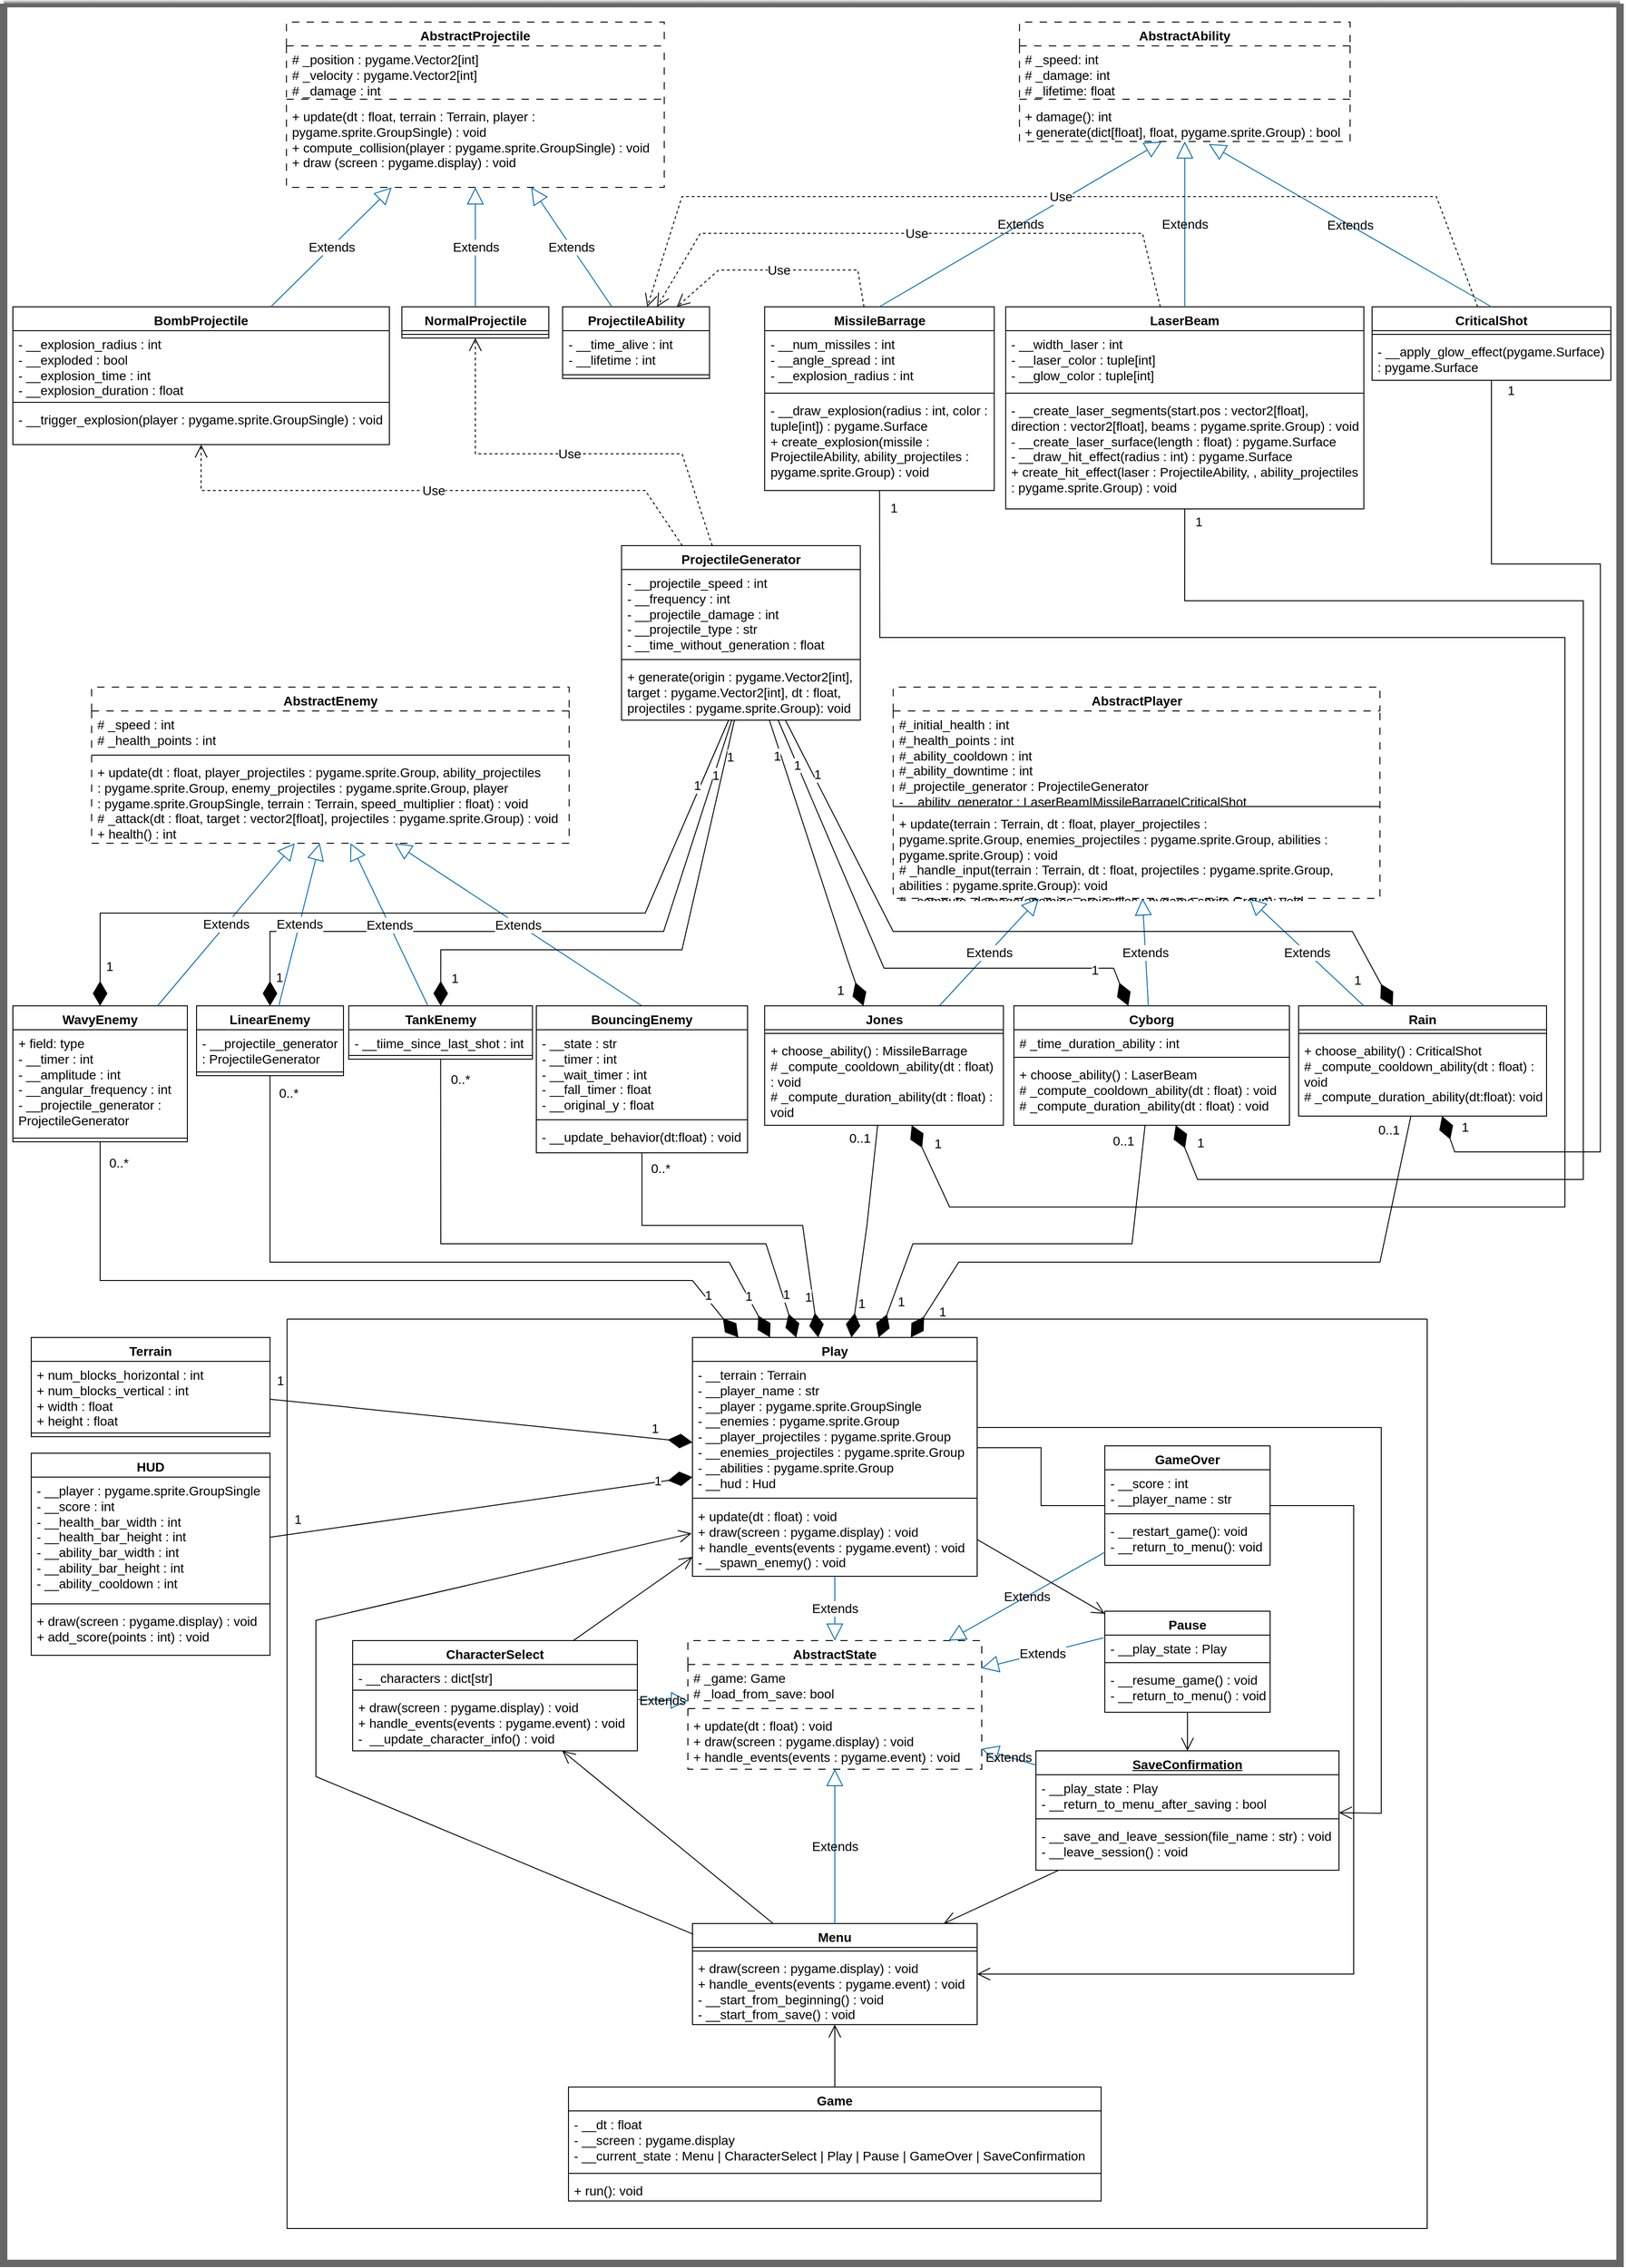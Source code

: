 <mxfile version="26.2.13">
  <diagram id="C5RBs43oDa-KdzZeNtuy" name="Page-1">
    <mxGraphModel dx="2550" dy="873" grid="1" gridSize="10" guides="1" tooltips="1" connect="1" arrows="1" fold="1" page="1" pageScale="1" pageWidth="827" pageHeight="1169" background="none" math="0" shadow="0">
      <root>
        <mxCell id="WIyWlLk6GJQsqaUBKTNV-0" />
        <mxCell id="WIyWlLk6GJQsqaUBKTNV-1" parent="WIyWlLk6GJQsqaUBKTNV-0" />
        <mxCell id="MrbrfN5ro4CkiEmwJ0JB-87" value="" style="swimlane;startSize=0;strokeColor=#666666;glass=1;strokeWidth=8;fillColor=#f5f5f5;fontColor=#333333;fontSize=14;" vertex="1" parent="WIyWlLk6GJQsqaUBKTNV-1">
          <mxGeometry x="-710" y="70" width="1760" height="2460" as="geometry" />
        </mxCell>
        <mxCell id="h-SIncH39Dyfa8a2vWrz-67" value="" style="endArrow=diamondThin;endFill=1;endSize=24;html=1;rounded=0;fontSize=14;" parent="MrbrfN5ro4CkiEmwJ0JB-87" source="0EwmHbK1_g-h2IZMiYUe-106" target="0EwmHbK1_g-h2IZMiYUe-135" edge="1">
          <mxGeometry width="160" relative="1" as="geometry">
            <mxPoint x="328.59" y="882.57" as="sourcePoint" />
            <mxPoint x="488.59" y="882.57" as="targetPoint" />
            <Array as="points">
              <mxPoint x="718.59" y="1010" />
              <mxPoint x="290" y="1010" />
            </Array>
          </mxGeometry>
        </mxCell>
        <mxCell id="h-SIncH39Dyfa8a2vWrz-68" value="&lt;font&gt;1&lt;/font&gt;" style="edgeLabel;html=1;align=center;verticalAlign=middle;resizable=0;points=[];fontSize=14;" parent="h-SIncH39Dyfa8a2vWrz-67" connectable="0" vertex="1">
          <mxGeometry x="-0.829" relative="1" as="geometry">
            <mxPoint x="2" y="-1" as="offset" />
          </mxGeometry>
        </mxCell>
        <mxCell id="h-SIncH39Dyfa8a2vWrz-69" value="&lt;font&gt;1&lt;/font&gt;" style="edgeLabel;html=1;align=center;verticalAlign=middle;resizable=0;points=[];fontSize=14;" parent="h-SIncH39Dyfa8a2vWrz-67" connectable="0" vertex="1">
          <mxGeometry x="0.902" relative="1" as="geometry">
            <mxPoint x="10" y="6" as="offset" />
          </mxGeometry>
        </mxCell>
        <mxCell id="0EwmHbK1_g-h2IZMiYUe-63" value="HUD" style="swimlane;fontStyle=1;align=center;verticalAlign=top;childLayout=stackLayout;horizontal=1;startSize=26;horizontalStack=0;resizeParent=1;resizeParentMax=0;resizeLast=0;collapsible=1;marginBottom=0;whiteSpace=wrap;html=1;labelBackgroundColor=none;fontSize=14;" parent="MrbrfN5ro4CkiEmwJ0JB-87" vertex="1">
          <mxGeometry x="30" y="1577.94" width="260" height="220" as="geometry" />
        </mxCell>
        <mxCell id="0EwmHbK1_g-h2IZMiYUe-64" value="&lt;div&gt;- __player : pygame.sprite.GroupSingle&lt;/div&gt;&lt;div&gt;- __score : int&lt;/div&gt;&lt;div&gt;- __health_bar_width : int&lt;/div&gt;&lt;div&gt;- __health_bar_height : int&lt;/div&gt;&lt;div&gt;- __ability_bar_width : int&lt;/div&gt;&lt;div&gt;- __ability_bar_height : int&lt;/div&gt;&lt;div&gt;- __ability_cooldown : int&lt;/div&gt;" style="text;strokeColor=none;fillColor=none;align=left;verticalAlign=top;spacingLeft=4;spacingRight=4;overflow=hidden;rotatable=0;points=[[0,0.5],[1,0.5]];portConstraint=eastwest;whiteSpace=wrap;html=1;labelBackgroundColor=none;fontSize=14;" parent="0EwmHbK1_g-h2IZMiYUe-63" vertex="1">
          <mxGeometry y="26" width="260" height="134" as="geometry" />
        </mxCell>
        <mxCell id="0EwmHbK1_g-h2IZMiYUe-65" value="" style="line;strokeWidth=1;fillColor=none;align=left;verticalAlign=middle;spacingTop=-1;spacingLeft=3;spacingRight=3;rotatable=0;labelPosition=right;points=[];portConstraint=eastwest;labelBackgroundColor=none;fontSize=14;" parent="0EwmHbK1_g-h2IZMiYUe-63" vertex="1">
          <mxGeometry y="160" width="260" height="8" as="geometry" />
        </mxCell>
        <mxCell id="0EwmHbK1_g-h2IZMiYUe-66" value="&lt;div&gt;+ draw(screen : pygame.display) : void&lt;/div&gt;&lt;div&gt;+ add_score(points : int) : void&amp;nbsp;&lt;/div&gt;" style="text;strokeColor=none;fillColor=none;align=left;verticalAlign=top;spacingLeft=4;spacingRight=4;overflow=hidden;rotatable=0;points=[[0,0.5],[1,0.5]];portConstraint=eastwest;whiteSpace=wrap;html=1;labelBackgroundColor=none;fontSize=14;" parent="0EwmHbK1_g-h2IZMiYUe-63" vertex="1">
          <mxGeometry y="168" width="260" height="52" as="geometry" />
        </mxCell>
        <mxCell id="0EwmHbK1_g-h2IZMiYUe-71" value="AbstractAbility" style="swimlane;fontStyle=1;align=center;verticalAlign=top;childLayout=stackLayout;horizontal=1;startSize=26;horizontalStack=0;resizeParent=1;resizeParentMax=0;resizeLast=0;collapsible=1;marginBottom=0;whiteSpace=wrap;html=1;labelBackgroundColor=none;dashed=1;dashPattern=8 8;fontSize=14;" parent="MrbrfN5ro4CkiEmwJ0JB-87" vertex="1">
          <mxGeometry x="1106.09" y="20" width="360" height="130" as="geometry" />
        </mxCell>
        <mxCell id="0EwmHbK1_g-h2IZMiYUe-72" value="&lt;div&gt;# _speed: int&lt;/div&gt;&lt;div&gt;# _damage: int&lt;/div&gt;&lt;div&gt;# _lifetime: float&lt;/div&gt;" style="text;strokeColor=none;fillColor=none;align=left;verticalAlign=top;spacingLeft=4;spacingRight=4;overflow=hidden;rotatable=0;points=[[0,0.5],[1,0.5]];portConstraint=eastwest;whiteSpace=wrap;html=1;labelBackgroundColor=none;fontSize=14;" parent="0EwmHbK1_g-h2IZMiYUe-71" vertex="1">
          <mxGeometry y="26" width="360" height="54" as="geometry" />
        </mxCell>
        <mxCell id="0EwmHbK1_g-h2IZMiYUe-73" value="" style="line;strokeWidth=1;fillColor=none;align=left;verticalAlign=middle;spacingTop=-1;spacingLeft=3;spacingRight=3;rotatable=0;labelPosition=right;points=[];portConstraint=eastwest;labelBackgroundColor=none;dashed=1;dashPattern=8 8;fontSize=14;" parent="0EwmHbK1_g-h2IZMiYUe-71" vertex="1">
          <mxGeometry y="80" width="360" height="8" as="geometry" />
        </mxCell>
        <mxCell id="0EwmHbK1_g-h2IZMiYUe-74" value="+ &lt;font style=&quot;color: light-dark(rgb(0, 0, 0), rgb(255, 255, 255));&quot;&gt;damage()&lt;/font&gt;: int&lt;div&gt;+ generate(dict[float], float, pygame.sprite.Group) : bool&lt;/div&gt;" style="text;strokeColor=none;fillColor=none;align=left;verticalAlign=top;spacingLeft=4;spacingRight=4;overflow=hidden;rotatable=0;points=[[0,0.5],[1,0.5]];portConstraint=eastwest;whiteSpace=wrap;html=1;labelBackgroundColor=none;fontSize=14;" parent="0EwmHbK1_g-h2IZMiYUe-71" vertex="1">
          <mxGeometry y="88" width="360" height="42" as="geometry" />
        </mxCell>
        <mxCell id="0EwmHbK1_g-h2IZMiYUe-75" value="MissileBarrage" style="swimlane;fontStyle=1;align=center;verticalAlign=top;childLayout=stackLayout;horizontal=1;startSize=26;horizontalStack=0;resizeParent=1;resizeParentMax=0;resizeLast=0;collapsible=1;marginBottom=0;whiteSpace=wrap;html=1;labelBackgroundColor=none;fontSize=14;" parent="MrbrfN5ro4CkiEmwJ0JB-87" vertex="1">
          <mxGeometry x="828.59" y="330" width="250" height="200" as="geometry" />
        </mxCell>
        <mxCell id="0EwmHbK1_g-h2IZMiYUe-76" value="&lt;div&gt;- __num_missiles : int&lt;/div&gt;&lt;div&gt;- __angle_spread : int&lt;/div&gt;&lt;div&gt;- __explosion_radius : int&lt;/div&gt;" style="text;strokeColor=none;fillColor=none;align=left;verticalAlign=top;spacingLeft=4;spacingRight=4;overflow=hidden;rotatable=0;points=[[0,0.5],[1,0.5]];portConstraint=eastwest;whiteSpace=wrap;html=1;labelBackgroundColor=none;fontSize=14;" parent="0EwmHbK1_g-h2IZMiYUe-75" vertex="1">
          <mxGeometry y="26" width="250" height="64" as="geometry" />
        </mxCell>
        <mxCell id="0EwmHbK1_g-h2IZMiYUe-77" value="" style="line;strokeWidth=1;fillColor=none;align=left;verticalAlign=middle;spacingTop=-1;spacingLeft=3;spacingRight=3;rotatable=0;labelPosition=right;points=[];portConstraint=eastwest;labelBackgroundColor=none;fontSize=14;" parent="0EwmHbK1_g-h2IZMiYUe-75" vertex="1">
          <mxGeometry y="90" width="250" height="8" as="geometry" />
        </mxCell>
        <mxCell id="0EwmHbK1_g-h2IZMiYUe-78" value="&lt;div&gt;- __draw_explosion(radius : int, color : tuple[int]) : pygame.Surface&lt;/div&gt;&lt;div&gt;+ create_explosion(missile : &lt;font style=&quot;color: light-dark(rgb(0, 0, 0), rgb(255, 255, 255));&quot;&gt;ProjectileAbility&lt;/font&gt;&lt;font style=&quot;color: light-dark(rgb(0, 0, 0), rgb(255, 255, 255));&quot;&gt;, ability_projectiles : &lt;/font&gt;pygame.sprite.Group) : void&lt;/div&gt;" style="text;strokeColor=none;fillColor=none;align=left;verticalAlign=top;spacingLeft=4;spacingRight=4;overflow=hidden;rotatable=0;points=[[0,0.5],[1,0.5]];portConstraint=eastwest;whiteSpace=wrap;html=1;labelBackgroundColor=none;fontSize=14;" parent="0EwmHbK1_g-h2IZMiYUe-75" vertex="1">
          <mxGeometry y="98" width="250" height="102" as="geometry" />
        </mxCell>
        <mxCell id="0EwmHbK1_g-h2IZMiYUe-79" value="LaserBeam" style="swimlane;fontStyle=1;align=center;verticalAlign=top;childLayout=stackLayout;horizontal=1;startSize=26;horizontalStack=0;resizeParent=1;resizeParentMax=0;resizeLast=0;collapsible=1;marginBottom=0;whiteSpace=wrap;html=1;labelBackgroundColor=none;fontSize=14;" parent="MrbrfN5ro4CkiEmwJ0JB-87" vertex="1">
          <mxGeometry x="1091.09" y="330" width="390" height="220" as="geometry" />
        </mxCell>
        <mxCell id="0EwmHbK1_g-h2IZMiYUe-80" value="&lt;div&gt;- __width_laser : int&lt;/div&gt;&lt;div&gt;- __laser_color : tuple[int]&lt;/div&gt;&lt;div&gt;- __glow_color : tuple[int]&lt;/div&gt;" style="text;strokeColor=none;fillColor=none;align=left;verticalAlign=top;spacingLeft=4;spacingRight=4;overflow=hidden;rotatable=0;points=[[0,0.5],[1,0.5]];portConstraint=eastwest;whiteSpace=wrap;html=1;labelBackgroundColor=none;fontSize=14;" parent="0EwmHbK1_g-h2IZMiYUe-79" vertex="1">
          <mxGeometry y="26" width="390" height="64" as="geometry" />
        </mxCell>
        <mxCell id="0EwmHbK1_g-h2IZMiYUe-81" value="" style="line;strokeWidth=1;fillColor=none;align=left;verticalAlign=middle;spacingTop=-1;spacingLeft=3;spacingRight=3;rotatable=0;labelPosition=right;points=[];portConstraint=eastwest;labelBackgroundColor=none;fontSize=14;" parent="0EwmHbK1_g-h2IZMiYUe-79" vertex="1">
          <mxGeometry y="90" width="390" height="8" as="geometry" />
        </mxCell>
        <mxCell id="0EwmHbK1_g-h2IZMiYUe-82" value="&lt;div&gt;- __create_laser_segments(start.pos : vector2[float], direction : vector2[float], beams : pygame.sprite.Group) : void&lt;/div&gt;&lt;div&gt;- __create_laser_surface(length : float) : pygame.Surface&lt;/div&gt;&lt;div&gt;- __draw_hit_effect(radius : int) : pygame.Surface&lt;/div&gt;&lt;div&gt;+ create_hit_effect(laser :&amp;nbsp;&lt;font style=&quot;color: light-dark(rgb(0, 0, 0), rgb(255, 255, 255));&quot;&gt;ProjectileAbility&lt;/font&gt;, , ability_projectiles : pygame.sprite.Group) : void&lt;/div&gt;" style="text;strokeColor=none;fillColor=none;align=left;verticalAlign=top;spacingLeft=4;spacingRight=4;overflow=hidden;rotatable=0;points=[[0,0.5],[1,0.5]];portConstraint=eastwest;whiteSpace=wrap;html=1;labelBackgroundColor=none;fontSize=14;" parent="0EwmHbK1_g-h2IZMiYUe-79" vertex="1">
          <mxGeometry y="98" width="390" height="122" as="geometry" />
        </mxCell>
        <mxCell id="0EwmHbK1_g-h2IZMiYUe-83" value="CriticalShot" style="swimlane;fontStyle=1;align=center;verticalAlign=top;childLayout=stackLayout;horizontal=1;startSize=26;horizontalStack=0;resizeParent=1;resizeParentMax=0;resizeLast=0;collapsible=1;marginBottom=0;whiteSpace=wrap;html=1;labelBackgroundColor=none;fontSize=14;" parent="MrbrfN5ro4CkiEmwJ0JB-87" vertex="1">
          <mxGeometry x="1490" y="330" width="260" height="80" as="geometry" />
        </mxCell>
        <mxCell id="0EwmHbK1_g-h2IZMiYUe-85" value="" style="line;strokeWidth=1;fillColor=none;align=left;verticalAlign=middle;spacingTop=-1;spacingLeft=3;spacingRight=3;rotatable=0;labelPosition=right;points=[];portConstraint=eastwest;labelBackgroundColor=none;fontSize=14;" parent="0EwmHbK1_g-h2IZMiYUe-83" vertex="1">
          <mxGeometry y="26" width="260" height="8" as="geometry" />
        </mxCell>
        <mxCell id="0EwmHbK1_g-h2IZMiYUe-86" value="&lt;div&gt;- __apply_glow_effect(pygame.Surface) : pygame.Surface&lt;/div&gt;" style="text;strokeColor=none;fillColor=none;align=left;verticalAlign=top;spacingLeft=4;spacingRight=4;overflow=hidden;rotatable=0;points=[[0,0.5],[1,0.5]];portConstraint=eastwest;whiteSpace=wrap;html=1;labelBackgroundColor=none;fontSize=14;" parent="0EwmHbK1_g-h2IZMiYUe-83" vertex="1">
          <mxGeometry y="34" width="260" height="46" as="geometry" />
        </mxCell>
        <mxCell id="0EwmHbK1_g-h2IZMiYUe-103" value="ProjectileGenerator" style="swimlane;fontStyle=1;align=center;verticalAlign=top;childLayout=stackLayout;horizontal=1;startSize=26;horizontalStack=0;resizeParent=1;resizeParentMax=0;resizeLast=0;collapsible=1;marginBottom=0;whiteSpace=wrap;html=1;labelBackgroundColor=none;fontSize=14;" parent="MrbrfN5ro4CkiEmwJ0JB-87" vertex="1">
          <mxGeometry x="672.76" y="590" width="260" height="190" as="geometry" />
        </mxCell>
        <mxCell id="0EwmHbK1_g-h2IZMiYUe-104" value="&lt;div&gt;- __projectile_speed : int&lt;/div&gt;&lt;div&gt;- __frequency : int&lt;/div&gt;&lt;div&gt;- __projectile_damage : int&lt;/div&gt;&lt;div&gt;- __projectile_type : str&lt;/div&gt;&lt;div&gt;- __time_without_generation : float&lt;/div&gt;" style="text;strokeColor=none;fillColor=none;align=left;verticalAlign=top;spacingLeft=4;spacingRight=4;overflow=hidden;rotatable=0;points=[[0,0.5],[1,0.5]];portConstraint=eastwest;whiteSpace=wrap;html=1;labelBackgroundColor=none;fontSize=14;" parent="0EwmHbK1_g-h2IZMiYUe-103" vertex="1">
          <mxGeometry y="26" width="260" height="94" as="geometry" />
        </mxCell>
        <mxCell id="0EwmHbK1_g-h2IZMiYUe-105" value="" style="line;strokeWidth=1;fillColor=none;align=left;verticalAlign=middle;spacingTop=-1;spacingLeft=3;spacingRight=3;rotatable=0;labelPosition=right;points=[];portConstraint=eastwest;labelBackgroundColor=none;fontSize=14;" parent="0EwmHbK1_g-h2IZMiYUe-103" vertex="1">
          <mxGeometry y="120" width="260" height="8" as="geometry" />
        </mxCell>
        <mxCell id="0EwmHbK1_g-h2IZMiYUe-106" value="+ generate(origin : pygame.Vector2[int], target : pygame.Vector2[int], dt : float, projectiles : pygame.sprite.Group): void" style="text;strokeColor=none;fillColor=none;align=left;verticalAlign=top;spacingLeft=4;spacingRight=4;overflow=hidden;rotatable=0;points=[[0,0.5],[1,0.5]];portConstraint=eastwest;whiteSpace=wrap;html=1;labelBackgroundColor=none;fontSize=14;" parent="0EwmHbK1_g-h2IZMiYUe-103" vertex="1">
          <mxGeometry y="128" width="260" height="62" as="geometry" />
        </mxCell>
        <mxCell id="0EwmHbK1_g-h2IZMiYUe-111" value="Cyborg" style="swimlane;fontStyle=1;align=center;verticalAlign=top;childLayout=stackLayout;horizontal=1;startSize=26;horizontalStack=0;resizeParent=1;resizeParentMax=0;resizeLast=0;collapsible=1;marginBottom=0;whiteSpace=wrap;html=1;labelBackgroundColor=none;fontSize=14;" parent="MrbrfN5ro4CkiEmwJ0JB-87" vertex="1">
          <mxGeometry x="1100" y="1091" width="300" height="130" as="geometry" />
        </mxCell>
        <mxCell id="0EwmHbK1_g-h2IZMiYUe-112" value="# _time_duration_ability : int" style="text;strokeColor=none;fillColor=none;align=left;verticalAlign=top;spacingLeft=4;spacingRight=4;overflow=hidden;rotatable=0;points=[[0,0.5],[1,0.5]];portConstraint=eastwest;whiteSpace=wrap;html=1;labelBackgroundColor=none;fontSize=14;" parent="0EwmHbK1_g-h2IZMiYUe-111" vertex="1">
          <mxGeometry y="26" width="300" height="26" as="geometry" />
        </mxCell>
        <mxCell id="0EwmHbK1_g-h2IZMiYUe-113" value="" style="line;strokeWidth=1;fillColor=none;align=left;verticalAlign=middle;spacingTop=-1;spacingLeft=3;spacingRight=3;rotatable=0;labelPosition=right;points=[];portConstraint=eastwest;labelBackgroundColor=none;fontSize=14;" parent="0EwmHbK1_g-h2IZMiYUe-111" vertex="1">
          <mxGeometry y="52" width="300" height="8" as="geometry" />
        </mxCell>
        <mxCell id="0EwmHbK1_g-h2IZMiYUe-114" value="+ choose_ability() :&amp;nbsp;&lt;span style=&quot;color: light-dark(rgb(0, 0, 0), rgb(255, 255, 255)); background-color: transparent;&quot;&gt;LaserBeam&lt;/span&gt;&lt;div&gt;&lt;span style=&quot;background-color: transparent;&quot;&gt;&lt;div&gt;# _compute_cooldown_ability(dt : float) : void&lt;/div&gt;&lt;div&gt;# _compute_duration_ability(dt : float) : void&lt;/div&gt;&lt;div style=&quot;color: light-dark(rgb(0, 0, 0), rgb(255, 255, 255));&quot;&gt;&lt;br&gt;&lt;/div&gt;&lt;/span&gt;&lt;/div&gt;" style="text;strokeColor=none;fillColor=none;align=left;verticalAlign=top;spacingLeft=4;spacingRight=4;overflow=hidden;rotatable=0;points=[[0,0.5],[1,0.5]];portConstraint=eastwest;whiteSpace=wrap;html=1;labelBackgroundColor=none;fontSize=14;" parent="0EwmHbK1_g-h2IZMiYUe-111" vertex="1">
          <mxGeometry y="60" width="300" height="70" as="geometry" />
        </mxCell>
        <mxCell id="0EwmHbK1_g-h2IZMiYUe-119" value="Rain" style="swimlane;fontStyle=1;align=center;verticalAlign=top;childLayout=stackLayout;horizontal=1;startSize=26;horizontalStack=0;resizeParent=1;resizeParentMax=0;resizeLast=0;collapsible=1;marginBottom=0;whiteSpace=wrap;html=1;labelBackgroundColor=none;fontSize=14;" parent="MrbrfN5ro4CkiEmwJ0JB-87" vertex="1">
          <mxGeometry x="1410" y="1091" width="270" height="120" as="geometry" />
        </mxCell>
        <mxCell id="0EwmHbK1_g-h2IZMiYUe-121" value="" style="line;strokeWidth=1;fillColor=none;align=left;verticalAlign=middle;spacingTop=-1;spacingLeft=3;spacingRight=3;rotatable=0;labelPosition=right;points=[];portConstraint=eastwest;labelBackgroundColor=none;fontSize=14;" parent="0EwmHbK1_g-h2IZMiYUe-119" vertex="1">
          <mxGeometry y="26" width="270" height="8" as="geometry" />
        </mxCell>
        <mxCell id="0EwmHbK1_g-h2IZMiYUe-122" value="+ choose_ability() : CriticalShot&lt;div&gt;&lt;span style=&quot;background-color: transparent;&quot;&gt;&lt;div&gt;# _compute_cooldown_ability(dt :&amp;nbsp;&lt;span style=&quot;background-color: transparent; color: light-dark(rgb(0, 0, 0), rgb(255, 255, 255));&quot;&gt;float) : void&lt;/span&gt;&lt;/div&gt;&lt;div&gt;# _compute_duration_ability(dt:float): void&lt;/div&gt;&lt;div style=&quot;color: light-dark(rgb(0, 0, 0), rgb(255, 255, 255));&quot;&gt;&lt;br&gt;&lt;/div&gt;&lt;/span&gt;&lt;/div&gt;" style="text;strokeColor=none;fillColor=none;align=left;verticalAlign=top;spacingLeft=4;spacingRight=4;overflow=hidden;rotatable=0;points=[[0,0.5],[1,0.5]];portConstraint=eastwest;whiteSpace=wrap;html=1;labelBackgroundColor=none;fontSize=14;" parent="0EwmHbK1_g-h2IZMiYUe-119" vertex="1">
          <mxGeometry y="34" width="270" height="86" as="geometry" />
        </mxCell>
        <mxCell id="0EwmHbK1_g-h2IZMiYUe-127" value="TankEnemy" style="swimlane;fontStyle=1;align=center;verticalAlign=top;childLayout=stackLayout;horizontal=1;startSize=26;horizontalStack=0;resizeParent=1;resizeParentMax=0;resizeLast=0;collapsible=1;marginBottom=0;whiteSpace=wrap;html=1;labelBackgroundColor=none;fontSize=14;" parent="MrbrfN5ro4CkiEmwJ0JB-87" vertex="1">
          <mxGeometry x="375.76" y="1091" width="200" height="58" as="geometry" />
        </mxCell>
        <mxCell id="0EwmHbK1_g-h2IZMiYUe-128" value="- __tiime_since_last_shot : int" style="text;strokeColor=none;fillColor=none;align=left;verticalAlign=top;spacingLeft=4;spacingRight=4;overflow=hidden;rotatable=0;points=[[0,0.5],[1,0.5]];portConstraint=eastwest;whiteSpace=wrap;html=1;labelBackgroundColor=none;fontSize=14;" parent="0EwmHbK1_g-h2IZMiYUe-127" vertex="1">
          <mxGeometry y="26" width="200" height="24" as="geometry" />
        </mxCell>
        <mxCell id="0EwmHbK1_g-h2IZMiYUe-129" value="" style="line;strokeWidth=1;fillColor=none;align=left;verticalAlign=middle;spacingTop=-1;spacingLeft=3;spacingRight=3;rotatable=0;labelPosition=right;points=[];portConstraint=eastwest;labelBackgroundColor=none;fontSize=14;" parent="0EwmHbK1_g-h2IZMiYUe-127" vertex="1">
          <mxGeometry y="50" width="200" height="8" as="geometry" />
        </mxCell>
        <mxCell id="0EwmHbK1_g-h2IZMiYUe-131" value="WavyEnemy" style="swimlane;fontStyle=1;align=center;verticalAlign=top;childLayout=stackLayout;horizontal=1;startSize=26;horizontalStack=0;resizeParent=1;resizeParentMax=0;resizeLast=0;collapsible=1;marginBottom=0;whiteSpace=wrap;html=1;labelBackgroundColor=none;fontSize=14;" parent="MrbrfN5ro4CkiEmwJ0JB-87" vertex="1">
          <mxGeometry x="10" y="1091" width="190" height="148" as="geometry" />
        </mxCell>
        <mxCell id="0EwmHbK1_g-h2IZMiYUe-132" value="+ field: type&lt;div&gt;- __timer : int&lt;/div&gt;&lt;div&gt;- __amplitude : int&lt;/div&gt;&lt;div&gt;- __angular_frequency : int&lt;/div&gt;&lt;div&gt;- __projectile_generator : &lt;font style=&quot;color: light-dark(rgb(0, 0, 0), rgb(255, 255, 255));&quot;&gt;ProjectileGenerator&lt;/font&gt;&lt;/div&gt;" style="text;strokeColor=none;fillColor=none;align=left;verticalAlign=top;spacingLeft=4;spacingRight=4;overflow=hidden;rotatable=0;points=[[0,0.5],[1,0.5]];portConstraint=eastwest;whiteSpace=wrap;html=1;labelBackgroundColor=none;fontSize=14;" parent="0EwmHbK1_g-h2IZMiYUe-131" vertex="1">
          <mxGeometry y="26" width="190" height="114" as="geometry" />
        </mxCell>
        <mxCell id="0EwmHbK1_g-h2IZMiYUe-133" value="" style="line;strokeWidth=1;fillColor=none;align=left;verticalAlign=middle;spacingTop=-1;spacingLeft=3;spacingRight=3;rotatable=0;labelPosition=right;points=[];portConstraint=eastwest;labelBackgroundColor=none;fontSize=14;" parent="0EwmHbK1_g-h2IZMiYUe-131" vertex="1">
          <mxGeometry y="140" width="190" height="8" as="geometry" />
        </mxCell>
        <mxCell id="0EwmHbK1_g-h2IZMiYUe-135" value="LinearEnemy" style="swimlane;fontStyle=1;align=center;verticalAlign=top;childLayout=stackLayout;horizontal=1;startSize=26;horizontalStack=0;resizeParent=1;resizeParentMax=0;resizeLast=0;collapsible=1;marginBottom=0;whiteSpace=wrap;html=1;labelBackgroundColor=none;fontSize=14;" parent="MrbrfN5ro4CkiEmwJ0JB-87" vertex="1">
          <mxGeometry x="210.0" y="1091.0" width="160" height="76" as="geometry" />
        </mxCell>
        <mxCell id="0EwmHbK1_g-h2IZMiYUe-136" value="- __projectile_generator : &lt;font style=&quot;color: light-dark(rgb(0, 0, 0), rgb(255, 255, 255));&quot;&gt;ProjectileGenerator&lt;/font&gt;" style="text;strokeColor=none;fillColor=none;align=left;verticalAlign=top;spacingLeft=4;spacingRight=4;overflow=hidden;rotatable=0;points=[[0,0.5],[1,0.5]];portConstraint=eastwest;whiteSpace=wrap;html=1;labelBackgroundColor=none;fontSize=14;" parent="0EwmHbK1_g-h2IZMiYUe-135" vertex="1">
          <mxGeometry y="26" width="160" height="42" as="geometry" />
        </mxCell>
        <mxCell id="0EwmHbK1_g-h2IZMiYUe-137" value="" style="line;strokeWidth=1;fillColor=none;align=left;verticalAlign=middle;spacingTop=-1;spacingLeft=3;spacingRight=3;rotatable=0;labelPosition=right;points=[];portConstraint=eastwest;labelBackgroundColor=none;fontSize=14;" parent="0EwmHbK1_g-h2IZMiYUe-135" vertex="1">
          <mxGeometry y="68" width="160" height="8" as="geometry" />
        </mxCell>
        <mxCell id="0EwmHbK1_g-h2IZMiYUe-139" value="AbstractEnemy" style="swimlane;fontStyle=1;align=center;verticalAlign=top;childLayout=stackLayout;horizontal=1;startSize=26;horizontalStack=0;resizeParent=1;resizeParentMax=0;resizeLast=0;collapsible=1;marginBottom=0;whiteSpace=wrap;html=1;labelBackgroundColor=none;dashed=1;dashPattern=8 8;fontSize=14;" parent="MrbrfN5ro4CkiEmwJ0JB-87" vertex="1">
          <mxGeometry x="95.76" y="744" width="520" height="170" as="geometry" />
        </mxCell>
        <mxCell id="0EwmHbK1_g-h2IZMiYUe-140" value="&lt;div&gt;# _speed : int&lt;br&gt;&lt;div&gt;# _health_points : int&lt;/div&gt;&lt;/div&gt;" style="text;strokeColor=none;fillColor=none;align=left;verticalAlign=top;spacingLeft=4;spacingRight=4;overflow=hidden;rotatable=0;points=[[0,0.5],[1,0.5]];portConstraint=eastwest;whiteSpace=wrap;html=1;labelBackgroundColor=none;fontSize=14;" parent="0EwmHbK1_g-h2IZMiYUe-139" vertex="1">
          <mxGeometry y="26" width="520" height="44" as="geometry" />
        </mxCell>
        <mxCell id="0EwmHbK1_g-h2IZMiYUe-141" value="" style="line;strokeWidth=1;fillColor=none;align=left;verticalAlign=middle;spacingTop=-1;spacingLeft=3;spacingRight=3;rotatable=0;labelPosition=right;points=[];portConstraint=eastwest;labelBackgroundColor=none;fontSize=14;" parent="0EwmHbK1_g-h2IZMiYUe-139" vertex="1">
          <mxGeometry y="70" width="520" height="8" as="geometry" />
        </mxCell>
        <mxCell id="0EwmHbK1_g-h2IZMiYUe-142" value="&lt;div&gt;+ update(dt : float, player_projectiles : pygame.sprite.Group, ability_projectiles :&amp;nbsp;&lt;span style=&quot;background-color: transparent; color: light-dark(rgb(0, 0, 0), rgb(255, 255, 255));&quot;&gt;pygame.sprite.Group, enemy_projectiles :&amp;nbsp;&lt;/span&gt;&lt;span style=&quot;background-color: transparent; color: light-dark(rgb(0, 0, 0), rgb(255, 255, 255));&quot;&gt;pygame.sprite.Group, player :&amp;nbsp;&lt;/span&gt;&lt;span style=&quot;background-color: transparent; color: light-dark(rgb(0, 0, 0), rgb(255, 255, 255));&quot;&gt;pygame.sprite.GroupSingle&lt;/span&gt;&lt;span style=&quot;background-color: transparent; color: light-dark(rgb(0, 0, 0), rgb(255, 255, 255));&quot;&gt;, terrain :&amp;nbsp;&lt;/span&gt;&lt;span style=&quot;background-color: transparent;&quot;&gt;&lt;font style=&quot;color: light-dark(rgb(0, 0, 0), rgb(255, 255, 255));&quot;&gt;Terrain&lt;/font&gt;&lt;/span&gt;&lt;span style=&quot;background-color: transparent; color: light-dark(rgb(0, 0, 0), rgb(255, 255, 255));&quot;&gt;, speed_multiplier : float&lt;/span&gt;&lt;span style=&quot;background-color: transparent; color: light-dark(rgb(0, 0, 0), rgb(255, 255, 255));&quot;&gt;) : void&lt;/span&gt;&lt;/div&gt;&lt;div&gt;&lt;span style=&quot;background-color: transparent; color: light-dark(rgb(0, 0, 0), rgb(255, 255, 255));&quot;&gt;# _attack(dt : float, target : vector2[float], projectiles :&amp;nbsp;&lt;/span&gt;&lt;span style=&quot;background-color: transparent; color: light-dark(rgb(0, 0, 0), rgb(255, 255, 255));&quot;&gt;pygame.sprite.Group&lt;/span&gt;&lt;span style=&quot;background-color: transparent; color: light-dark(rgb(0, 0, 0), rgb(255, 255, 255));&quot;&gt;) : void&lt;/span&gt;&lt;/div&gt;&lt;div&gt;&lt;span style=&quot;background-color: transparent; color: light-dark(rgb(0, 0, 0), rgb(255, 255, 255));&quot;&gt;+ health() : int&lt;/span&gt;&lt;/div&gt;" style="text;strokeColor=none;fillColor=none;align=left;verticalAlign=top;spacingLeft=4;spacingRight=4;overflow=hidden;rotatable=0;points=[[0,0.5],[1,0.5]];portConstraint=eastwest;whiteSpace=wrap;html=1;labelBackgroundColor=none;fontSize=14;" parent="0EwmHbK1_g-h2IZMiYUe-139" vertex="1">
          <mxGeometry y="78" width="520" height="92" as="geometry" />
        </mxCell>
        <mxCell id="0EwmHbK1_g-h2IZMiYUe-152" value="Terrain" style="swimlane;fontStyle=1;align=center;verticalAlign=top;childLayout=stackLayout;horizontal=1;startSize=26;horizontalStack=0;resizeParent=1;resizeParentMax=0;resizeLast=0;collapsible=1;marginBottom=0;whiteSpace=wrap;html=1;labelBackgroundColor=none;fontSize=14;" parent="MrbrfN5ro4CkiEmwJ0JB-87" vertex="1">
          <mxGeometry x="30" y="1451.94" width="260" height="108" as="geometry" />
        </mxCell>
        <mxCell id="0EwmHbK1_g-h2IZMiYUe-153" value="&lt;div&gt;+ num_blocks_horizontal : int&lt;/div&gt;&lt;div&gt;+ num_blocks_vertical : int&lt;/div&gt;&lt;div&gt;+ width : float&lt;/div&gt;&lt;div&gt;+ height : float&lt;/div&gt;" style="text;strokeColor=none;fillColor=none;align=left;verticalAlign=top;spacingLeft=4;spacingRight=4;overflow=hidden;rotatable=0;points=[[0,0.5],[1,0.5]];portConstraint=eastwest;whiteSpace=wrap;html=1;labelBackgroundColor=none;fontSize=14;" parent="0EwmHbK1_g-h2IZMiYUe-152" vertex="1">
          <mxGeometry y="26" width="260" height="74" as="geometry" />
        </mxCell>
        <mxCell id="0EwmHbK1_g-h2IZMiYUe-154" value="" style="line;strokeWidth=1;fillColor=none;align=left;verticalAlign=middle;spacingTop=-1;spacingLeft=3;spacingRight=3;rotatable=0;labelPosition=right;points=[];portConstraint=eastwest;labelBackgroundColor=none;fontSize=14;" parent="0EwmHbK1_g-h2IZMiYUe-152" vertex="1">
          <mxGeometry y="100" width="260" height="8" as="geometry" />
        </mxCell>
        <mxCell id="h-SIncH39Dyfa8a2vWrz-3" value="Extends" style="endArrow=block;endSize=16;endFill=0;html=1;rounded=0;exitX=0.5;exitY=0;exitDx=0;exitDy=0;labelBackgroundColor=none;fontColor=default;fillColor=#1ba1e2;strokeColor=#006EAF;entryX=0.43;entryY=1.004;entryDx=0;entryDy=0;entryPerimeter=0;fontSize=14;" parent="MrbrfN5ro4CkiEmwJ0JB-87" source="0EwmHbK1_g-h2IZMiYUe-75" target="0EwmHbK1_g-h2IZMiYUe-74" edge="1">
          <mxGeometry width="160" relative="1" as="geometry">
            <mxPoint x="1305.76" y="355" as="sourcePoint" />
            <mxPoint x="1293.76" y="259" as="targetPoint" />
          </mxGeometry>
        </mxCell>
        <mxCell id="h-SIncH39Dyfa8a2vWrz-4" value="Extends" style="endArrow=block;endSize=16;endFill=0;html=1;rounded=0;labelBackgroundColor=none;fontColor=default;fillColor=#1ba1e2;strokeColor=#006EAF;fontSize=14;" parent="MrbrfN5ro4CkiEmwJ0JB-87" source="0EwmHbK1_g-h2IZMiYUe-79" target="0EwmHbK1_g-h2IZMiYUe-71" edge="1">
          <mxGeometry width="160" relative="1" as="geometry">
            <mxPoint x="1255.76" y="345" as="sourcePoint" />
            <mxPoint x="1255.76" y="195" as="targetPoint" />
          </mxGeometry>
        </mxCell>
        <mxCell id="h-SIncH39Dyfa8a2vWrz-5" value="Extends" style="endArrow=block;endSize=16;endFill=0;html=1;rounded=0;exitX=0.5;exitY=0;exitDx=0;exitDy=0;entryX=0.573;entryY=1.068;entryDx=0;entryDy=0;entryPerimeter=0;labelBackgroundColor=none;fontColor=default;fillColor=#1ba1e2;strokeColor=#006EAF;fontSize=14;" parent="MrbrfN5ro4CkiEmwJ0JB-87" source="0EwmHbK1_g-h2IZMiYUe-83" target="0EwmHbK1_g-h2IZMiYUe-74" edge="1">
          <mxGeometry width="160" relative="1" as="geometry">
            <mxPoint x="1305.76" y="355" as="sourcePoint" />
            <mxPoint x="1465.76" y="355" as="targetPoint" />
          </mxGeometry>
        </mxCell>
        <mxCell id="h-SIncH39Dyfa8a2vWrz-14" value="Extends" style="endArrow=block;endSize=16;endFill=0;html=1;rounded=0;fillColor=#1ba1e2;strokeColor=#006EAF;fontSize=14;" parent="MrbrfN5ro4CkiEmwJ0JB-87" source="0EwmHbK1_g-h2IZMiYUe-135" target="0EwmHbK1_g-h2IZMiYUe-142" edge="1">
          <mxGeometry width="160" relative="1" as="geometry">
            <mxPoint x="-463.41" y="900.0" as="sourcePoint" />
            <mxPoint x="28.59" y="807" as="targetPoint" />
            <Array as="points" />
          </mxGeometry>
        </mxCell>
        <mxCell id="Jew1sx4pPpGKJ6Vumhpc-8" value="Extends" style="endArrow=block;endSize=16;endFill=0;html=1;rounded=0;fillColor=#1ba1e2;strokeColor=#006EAF;fontSize=14;" parent="MrbrfN5ro4CkiEmwJ0JB-87" source="0EwmHbK1_g-h2IZMiYUe-111" target="0EwmHbK1_g-h2IZMiYUe-107" edge="1">
          <mxGeometry width="160" relative="1" as="geometry">
            <mxPoint x="368.59" y="370" as="sourcePoint" />
            <mxPoint x="528.59" y="370" as="targetPoint" />
          </mxGeometry>
        </mxCell>
        <mxCell id="h-SIncH39Dyfa8a2vWrz-15" value="Extends" style="endArrow=block;endSize=16;endFill=0;html=1;rounded=0;fillColor=#1ba1e2;strokeColor=#006EAF;fontSize=14;" parent="MrbrfN5ro4CkiEmwJ0JB-87" target="0EwmHbK1_g-h2IZMiYUe-142" edge="1" source="0EwmHbK1_g-h2IZMiYUe-131">
          <mxGeometry width="160" relative="1" as="geometry">
            <mxPoint x="138.59" y="770" as="sourcePoint" />
            <mxPoint x="-46.41" y="850.0" as="targetPoint" />
          </mxGeometry>
        </mxCell>
        <mxCell id="Jew1sx4pPpGKJ6Vumhpc-9" value="Extends" style="endArrow=block;endSize=16;endFill=0;html=1;rounded=0;fillColor=#1ba1e2;strokeColor=#006EAF;fontSize=14;" parent="MrbrfN5ro4CkiEmwJ0JB-87" source="0EwmHbK1_g-h2IZMiYUe-115" target="0EwmHbK1_g-h2IZMiYUe-107" edge="1">
          <mxGeometry width="160" relative="1" as="geometry">
            <mxPoint x="518.59" y="386.5" as="sourcePoint" />
            <mxPoint x="558.59" y="343" as="targetPoint" />
          </mxGeometry>
        </mxCell>
        <mxCell id="h-SIncH39Dyfa8a2vWrz-19" value="Extends" style="endArrow=block;endSize=16;endFill=0;html=1;rounded=0;fillColor=#1ba1e2;strokeColor=#006EAF;fontSize=14;" parent="MrbrfN5ro4CkiEmwJ0JB-87" source="0EwmHbK1_g-h2IZMiYUe-127" target="0EwmHbK1_g-h2IZMiYUe-142" edge="1">
          <mxGeometry width="160" relative="1" as="geometry">
            <mxPoint x="138.59" y="1060" as="sourcePoint" />
            <mxPoint x="-18.41" y="907" as="targetPoint" />
            <Array as="points" />
          </mxGeometry>
        </mxCell>
        <mxCell id="Jew1sx4pPpGKJ6Vumhpc-10" value="Extends" style="endArrow=block;endSize=16;endFill=0;html=1;rounded=0;fillColor=#1ba1e2;strokeColor=#006EAF;fontSize=14;" parent="MrbrfN5ro4CkiEmwJ0JB-87" source="0EwmHbK1_g-h2IZMiYUe-119" target="0EwmHbK1_g-h2IZMiYUe-107" edge="1">
          <mxGeometry width="160" relative="1" as="geometry">
            <mxPoint x="748.59" y="380" as="sourcePoint" />
            <mxPoint x="908.59" y="380" as="targetPoint" />
          </mxGeometry>
        </mxCell>
        <mxCell id="h-SIncH39Dyfa8a2vWrz-20" value="Extends" style="endArrow=block;endSize=16;endFill=0;html=1;rounded=0;exitX=0.5;exitY=0;exitDx=0;exitDy=0;fillColor=#1ba1e2;strokeColor=#006EAF;fontSize=14;" parent="MrbrfN5ro4CkiEmwJ0JB-87" source="0EwmHbK1_g-h2IZMiYUe-123" target="0EwmHbK1_g-h2IZMiYUe-142" edge="1">
          <mxGeometry width="160" relative="1" as="geometry">
            <mxPoint x="80.59" y="870.0" as="sourcePoint" />
            <mxPoint x="-191.41" y="810" as="targetPoint" />
          </mxGeometry>
        </mxCell>
        <mxCell id="Jew1sx4pPpGKJ6Vumhpc-11" value="" style="endArrow=diamondThin;endFill=1;endSize=24;html=1;rounded=0;fontSize=14;" parent="MrbrfN5ro4CkiEmwJ0JB-87" source="0EwmHbK1_g-h2IZMiYUe-83" target="0EwmHbK1_g-h2IZMiYUe-119" edge="1">
          <mxGeometry width="160" relative="1" as="geometry">
            <mxPoint x="1615.363" y="540" as="sourcePoint" />
            <mxPoint x="801.59" y="500" as="targetPoint" />
            <Array as="points">
              <mxPoint x="1620" y="610" />
              <mxPoint x="1738.59" y="610" />
              <mxPoint x="1738.59" y="1250" />
              <mxPoint x="1580" y="1250" />
            </Array>
          </mxGeometry>
        </mxCell>
        <mxCell id="R___gokMjIJOq8RrT0xm-16" value="&lt;font&gt;1&lt;/font&gt;" style="edgeLabel;html=1;align=center;verticalAlign=middle;resizable=0;points=[];fontSize=14;" parent="Jew1sx4pPpGKJ6Vumhpc-11" vertex="1" connectable="0">
          <mxGeometry x="0.976" y="1" relative="1" as="geometry">
            <mxPoint x="21" y="-2" as="offset" />
          </mxGeometry>
        </mxCell>
        <mxCell id="MrbrfN5ro4CkiEmwJ0JB-95" value="&lt;font&gt;1&lt;/font&gt;" style="edgeLabel;html=1;align=center;verticalAlign=middle;resizable=0;points=[];fontSize=14;" vertex="1" connectable="0" parent="Jew1sx4pPpGKJ6Vumhpc-11">
          <mxGeometry x="-0.979" relative="1" as="geometry">
            <mxPoint x="21" y="-1" as="offset" />
          </mxGeometry>
        </mxCell>
        <mxCell id="Jew1sx4pPpGKJ6Vumhpc-12" value="" style="endArrow=diamondThin;endFill=1;endSize=24;html=1;rounded=0;fontSize=14;" parent="MrbrfN5ro4CkiEmwJ0JB-87" source="0EwmHbK1_g-h2IZMiYUe-75" target="0EwmHbK1_g-h2IZMiYUe-115" edge="1">
          <mxGeometry width="160" relative="1" as="geometry">
            <mxPoint x="608.59" y="710" as="sourcePoint" />
            <mxPoint x="1308.59" y="1120" as="targetPoint" />
            <Array as="points">
              <mxPoint x="954" y="690" />
              <mxPoint x="1700" y="690" />
              <mxPoint x="1700" y="1310" />
              <mxPoint x="1030" y="1310" />
            </Array>
          </mxGeometry>
        </mxCell>
        <mxCell id="MrbrfN5ro4CkiEmwJ0JB-83" value="&lt;font&gt;1&lt;/font&gt;" style="edgeLabel;html=1;align=center;verticalAlign=middle;resizable=0;points=[];fontSize=14;" vertex="1" connectable="0" parent="Jew1sx4pPpGKJ6Vumhpc-12">
          <mxGeometry x="0.976" relative="1" as="geometry">
            <mxPoint x="16" y="-5" as="offset" />
          </mxGeometry>
        </mxCell>
        <mxCell id="MrbrfN5ro4CkiEmwJ0JB-93" value="&lt;font&gt;1&lt;/font&gt;" style="edgeLabel;html=1;align=center;verticalAlign=middle;resizable=0;points=[];fontSize=14;" vertex="1" connectable="0" parent="Jew1sx4pPpGKJ6Vumhpc-12">
          <mxGeometry x="-0.984" y="-1" relative="1" as="geometry">
            <mxPoint x="16" as="offset" />
          </mxGeometry>
        </mxCell>
        <mxCell id="Jew1sx4pPpGKJ6Vumhpc-13" value="" style="endArrow=diamondThin;endFill=1;endSize=24;html=1;rounded=0;fontSize=14;" parent="MrbrfN5ro4CkiEmwJ0JB-87" source="0EwmHbK1_g-h2IZMiYUe-79" target="0EwmHbK1_g-h2IZMiYUe-111" edge="1">
          <mxGeometry width="160" relative="1" as="geometry">
            <mxPoint x="508.59" y="630" as="sourcePoint" />
            <mxPoint x="668.59" y="630" as="targetPoint" />
            <Array as="points">
              <mxPoint x="1286" y="650" />
              <mxPoint x="1720" y="650" />
              <mxPoint x="1720" y="1280" />
              <mxPoint x="1300" y="1280" />
            </Array>
          </mxGeometry>
        </mxCell>
        <mxCell id="R___gokMjIJOq8RrT0xm-12" value="&lt;font&gt;1&lt;/font&gt;" style="edgeLabel;html=1;align=center;verticalAlign=middle;resizable=0;points=[];fontSize=14;" parent="Jew1sx4pPpGKJ6Vumhpc-13" vertex="1" connectable="0">
          <mxGeometry x="0.97" relative="1" as="geometry">
            <mxPoint x="17" y="-4" as="offset" />
          </mxGeometry>
        </mxCell>
        <mxCell id="MrbrfN5ro4CkiEmwJ0JB-94" value="&lt;font&gt;1&lt;/font&gt;" style="edgeLabel;html=1;align=center;verticalAlign=middle;resizable=0;points=[];fontSize=14;" vertex="1" connectable="0" parent="Jew1sx4pPpGKJ6Vumhpc-13">
          <mxGeometry x="-0.978" y="-1" relative="1" as="geometry">
            <mxPoint x="16" y="-4" as="offset" />
          </mxGeometry>
        </mxCell>
        <mxCell id="Jew1sx4pPpGKJ6Vumhpc-16" value="" style="endArrow=diamondThin;endFill=1;endSize=24;html=1;rounded=0;fontSize=14;" parent="MrbrfN5ro4CkiEmwJ0JB-87" source="0EwmHbK1_g-h2IZMiYUe-103" target="0EwmHbK1_g-h2IZMiYUe-111" edge="1">
          <mxGeometry width="160" relative="1" as="geometry">
            <mxPoint x="878.59" y="800" as="sourcePoint" />
            <mxPoint x="783.23" y="1123.44" as="targetPoint" />
            <Array as="points">
              <mxPoint x="958.59" y="1050" />
              <mxPoint x="1208.59" y="1050" />
            </Array>
          </mxGeometry>
        </mxCell>
        <mxCell id="R___gokMjIJOq8RrT0xm-14" value="&lt;font&gt;1&lt;/font&gt;" style="edgeLabel;html=1;align=center;verticalAlign=middle;resizable=0;points=[];fontSize=14;" parent="Jew1sx4pPpGKJ6Vumhpc-16" vertex="1" connectable="0">
          <mxGeometry x="0.921" y="4" relative="1" as="geometry">
            <mxPoint x="-32" y="-16" as="offset" />
          </mxGeometry>
        </mxCell>
        <mxCell id="MrbrfN5ro4CkiEmwJ0JB-91" value="&lt;font&gt;1&lt;/font&gt;" style="edgeLabel;html=1;align=center;verticalAlign=middle;resizable=0;points=[];fontSize=14;" vertex="1" connectable="0" parent="Jew1sx4pPpGKJ6Vumhpc-16">
          <mxGeometry x="-0.86" relative="1" as="geometry">
            <mxPoint x="4" y="11" as="offset" />
          </mxGeometry>
        </mxCell>
        <mxCell id="Jew1sx4pPpGKJ6Vumhpc-17" value="" style="endArrow=diamondThin;endFill=1;endSize=24;html=1;rounded=0;fontSize=14;" parent="MrbrfN5ro4CkiEmwJ0JB-87" source="0EwmHbK1_g-h2IZMiYUe-103" target="0EwmHbK1_g-h2IZMiYUe-115" edge="1">
          <mxGeometry width="160" relative="1" as="geometry">
            <mxPoint x="618.59" y="690" as="sourcePoint" />
            <mxPoint x="778.59" y="690" as="targetPoint" />
            <Array as="points">
              <mxPoint x="918.59" y="1040" />
            </Array>
          </mxGeometry>
        </mxCell>
        <mxCell id="R___gokMjIJOq8RrT0xm-13" value="&lt;font&gt;1&lt;/font&gt;" style="edgeLabel;html=1;align=center;verticalAlign=middle;resizable=0;points=[];fontSize=14;" parent="Jew1sx4pPpGKJ6Vumhpc-17" vertex="1" connectable="0">
          <mxGeometry x="0.886" relative="1" as="geometry">
            <mxPoint x="-19" as="offset" />
          </mxGeometry>
        </mxCell>
        <mxCell id="MrbrfN5ro4CkiEmwJ0JB-90" value="&lt;font&gt;1&lt;/font&gt;" style="edgeLabel;html=1;align=center;verticalAlign=middle;resizable=0;points=[];fontSize=14;" vertex="1" connectable="0" parent="Jew1sx4pPpGKJ6Vumhpc-17">
          <mxGeometry x="-0.82" y="-1" relative="1" as="geometry">
            <mxPoint y="10" as="offset" />
          </mxGeometry>
        </mxCell>
        <mxCell id="Jew1sx4pPpGKJ6Vumhpc-18" value="" style="endArrow=diamondThin;endFill=1;endSize=24;html=1;rounded=0;fontSize=14;" parent="MrbrfN5ro4CkiEmwJ0JB-87" source="0EwmHbK1_g-h2IZMiYUe-103" target="0EwmHbK1_g-h2IZMiYUe-119" edge="1">
          <mxGeometry width="160" relative="1" as="geometry">
            <mxPoint x="618.59" y="690" as="sourcePoint" />
            <mxPoint x="778.59" y="690" as="targetPoint" />
            <Array as="points">
              <mxPoint x="968.59" y="1010" />
              <mxPoint x="1468.59" y="1010" />
            </Array>
          </mxGeometry>
        </mxCell>
        <mxCell id="R___gokMjIJOq8RrT0xm-15" value="&lt;font&gt;1&lt;/font&gt;" style="edgeLabel;html=1;align=center;verticalAlign=middle;resizable=0;points=[];fontSize=14;" parent="Jew1sx4pPpGKJ6Vumhpc-18" vertex="1" connectable="0">
          <mxGeometry x="0.92" y="-1" relative="1" as="geometry">
            <mxPoint x="-22" y="1" as="offset" />
          </mxGeometry>
        </mxCell>
        <mxCell id="MrbrfN5ro4CkiEmwJ0JB-92" value="&lt;font&gt;1&lt;/font&gt;" style="edgeLabel;html=1;align=center;verticalAlign=middle;resizable=0;points=[];fontSize=14;" vertex="1" connectable="0" parent="Jew1sx4pPpGKJ6Vumhpc-18">
          <mxGeometry x="-0.891" y="1" relative="1" as="geometry">
            <mxPoint x="12" y="18" as="offset" />
          </mxGeometry>
        </mxCell>
        <mxCell id="Jew1sx4pPpGKJ6Vumhpc-19" value="Use" style="endArrow=open;endSize=12;dashed=1;html=1;rounded=0;fontSize=14;" parent="MrbrfN5ro4CkiEmwJ0JB-87" source="0EwmHbK1_g-h2IZMiYUe-79" target="0EwmHbK1_g-h2IZMiYUe-99" edge="1">
          <mxGeometry width="160" relative="1" as="geometry">
            <mxPoint x="1208.59" y="730" as="sourcePoint" />
            <mxPoint x="1368.59" y="730" as="targetPoint" />
            <Array as="points">
              <mxPoint x="1240" y="250" />
              <mxPoint x="758.59" y="250" />
            </Array>
          </mxGeometry>
        </mxCell>
        <mxCell id="Jew1sx4pPpGKJ6Vumhpc-20" value="Use" style="endArrow=open;endSize=12;dashed=1;html=1;rounded=0;fontSize=14;" parent="MrbrfN5ro4CkiEmwJ0JB-87" source="0EwmHbK1_g-h2IZMiYUe-75" target="0EwmHbK1_g-h2IZMiYUe-99" edge="1">
          <mxGeometry width="160" relative="1" as="geometry">
            <mxPoint x="1248.59" y="740" as="sourcePoint" />
            <mxPoint x="1408.59" y="740" as="targetPoint" />
            <Array as="points">
              <mxPoint x="930" y="290" />
              <mxPoint x="778.59" y="290" />
            </Array>
          </mxGeometry>
        </mxCell>
        <mxCell id="Jew1sx4pPpGKJ6Vumhpc-21" value="Use" style="endArrow=open;endSize=12;dashed=1;html=1;rounded=0;fontSize=14;" parent="MrbrfN5ro4CkiEmwJ0JB-87" source="0EwmHbK1_g-h2IZMiYUe-83" target="0EwmHbK1_g-h2IZMiYUe-99" edge="1">
          <mxGeometry width="160" relative="1" as="geometry">
            <mxPoint x="1248.59" y="740" as="sourcePoint" />
            <mxPoint x="1408.59" y="740" as="targetPoint" />
            <Array as="points">
              <mxPoint x="1560" y="210" />
              <mxPoint x="738.59" y="210" />
            </Array>
          </mxGeometry>
        </mxCell>
        <mxCell id="Jew1sx4pPpGKJ6Vumhpc-26" value="Use" style="endArrow=open;endSize=12;dashed=1;html=1;rounded=0;fontSize=14;" parent="MrbrfN5ro4CkiEmwJ0JB-87" source="0EwmHbK1_g-h2IZMiYUe-103" target="0EwmHbK1_g-h2IZMiYUe-95" edge="1">
          <mxGeometry width="160" relative="1" as="geometry">
            <mxPoint x="-223.46" y="223" as="sourcePoint" />
            <mxPoint x="86.54" y="243" as="targetPoint" />
            <Array as="points">
              <mxPoint x="738.59" y="490" />
              <mxPoint x="513.59" y="490" />
            </Array>
          </mxGeometry>
        </mxCell>
        <mxCell id="Jew1sx4pPpGKJ6Vumhpc-28" value="Use" style="endArrow=open;endSize=12;dashed=1;html=1;rounded=0;fontSize=14;" parent="MrbrfN5ro4CkiEmwJ0JB-87" source="0EwmHbK1_g-h2IZMiYUe-103" target="0EwmHbK1_g-h2IZMiYUe-91" edge="1">
          <mxGeometry width="160" relative="1" as="geometry">
            <mxPoint x="-73.46" y="243" as="sourcePoint" />
            <mxPoint x="86.54" y="243" as="targetPoint" />
            <Array as="points">
              <mxPoint x="698.59" y="530" />
              <mxPoint x="215" y="530" />
            </Array>
          </mxGeometry>
        </mxCell>
        <mxCell id="h-SIncH39Dyfa8a2vWrz-51" value="" style="endArrow=diamondThin;endFill=1;endSize=24;html=1;rounded=0;fontSize=14;" parent="MrbrfN5ro4CkiEmwJ0JB-87" source="0EwmHbK1_g-h2IZMiYUe-106" edge="1" target="0EwmHbK1_g-h2IZMiYUe-131">
          <mxGeometry width="160" relative="1" as="geometry">
            <mxPoint x="508.59" y="830" as="sourcePoint" />
            <mxPoint x="298.59" y="748" as="targetPoint" />
            <Array as="points">
              <mxPoint x="698.59" y="990" />
              <mxPoint x="105" y="990" />
            </Array>
          </mxGeometry>
        </mxCell>
        <mxCell id="h-SIncH39Dyfa8a2vWrz-52" value="&lt;font&gt;1&lt;/font&gt;" style="edgeLabel;html=1;align=center;verticalAlign=middle;resizable=0;points=[];fontSize=14;" parent="h-SIncH39Dyfa8a2vWrz-51" connectable="0" vertex="1">
          <mxGeometry x="-0.922" y="1" relative="1" as="geometry">
            <mxPoint x="-21" y="37" as="offset" />
          </mxGeometry>
        </mxCell>
        <mxCell id="h-SIncH39Dyfa8a2vWrz-53" value="&lt;font&gt;1&lt;/font&gt;" style="edgeLabel;html=1;align=center;verticalAlign=middle;resizable=0;points=[];fontSize=14;" parent="h-SIncH39Dyfa8a2vWrz-51" connectable="0" vertex="1">
          <mxGeometry x="0.883" relative="1" as="geometry">
            <mxPoint x="10" y="11" as="offset" />
          </mxGeometry>
        </mxCell>
        <mxCell id="h-SIncH39Dyfa8a2vWrz-54" value="" style="endArrow=diamondThin;endFill=1;endSize=24;html=1;rounded=0;fontSize=14;" parent="MrbrfN5ro4CkiEmwJ0JB-87" source="0EwmHbK1_g-h2IZMiYUe-123" target="0EwmHbK1_g-h2IZMiYUe-42" edge="1">
          <mxGeometry width="160" relative="1" as="geometry">
            <mxPoint x="658.59" y="1270" as="sourcePoint" />
            <mxPoint x="658.59" y="1240" as="targetPoint" />
            <Array as="points">
              <mxPoint x="695" y="1330" />
              <mxPoint x="870" y="1330" />
            </Array>
          </mxGeometry>
        </mxCell>
        <mxCell id="h-SIncH39Dyfa8a2vWrz-55" value="&lt;font&gt;1&lt;/font&gt;" style="edgeLabel;html=1;align=center;verticalAlign=middle;resizable=0;points=[];fontSize=14;" parent="h-SIncH39Dyfa8a2vWrz-54" connectable="0" vertex="1">
          <mxGeometry x="0.952" y="3" relative="1" as="geometry">
            <mxPoint x="-13" y="-35" as="offset" />
          </mxGeometry>
        </mxCell>
        <mxCell id="h-SIncH39Dyfa8a2vWrz-56" value="&lt;font&gt;0..*&lt;/font&gt;" style="edgeLabel;html=1;align=center;verticalAlign=middle;resizable=0;points=[];fontSize=14;" parent="h-SIncH39Dyfa8a2vWrz-54" connectable="0" vertex="1">
          <mxGeometry x="-0.94" y="1" relative="1" as="geometry">
            <mxPoint x="19" y="5" as="offset" />
          </mxGeometry>
        </mxCell>
        <mxCell id="h-SIncH39Dyfa8a2vWrz-57" value="" style="endArrow=diamondThin;endFill=1;endSize=24;html=1;rounded=0;fontSize=14;" parent="MrbrfN5ro4CkiEmwJ0JB-87" target="0EwmHbK1_g-h2IZMiYUe-42" edge="1" source="0EwmHbK1_g-h2IZMiYUe-127">
          <mxGeometry width="160" relative="1" as="geometry">
            <mxPoint x="215.76" y="1240" as="sourcePoint" />
            <mxPoint x="665.76" y="1410" as="targetPoint" />
            <Array as="points">
              <mxPoint x="476" y="1350" />
              <mxPoint x="830" y="1350" />
            </Array>
          </mxGeometry>
        </mxCell>
        <mxCell id="h-SIncH39Dyfa8a2vWrz-59" value="&lt;font&gt;0..*&lt;/font&gt;" style="edgeLabel;html=1;align=center;verticalAlign=middle;resizable=0;points=[];fontSize=14;" parent="h-SIncH39Dyfa8a2vWrz-57" connectable="0" vertex="1">
          <mxGeometry x="-0.949" relative="1" as="geometry">
            <mxPoint x="21" y="5" as="offset" />
          </mxGeometry>
        </mxCell>
        <mxCell id="h-SIncH39Dyfa8a2vWrz-61" value="&lt;font&gt;1&lt;/font&gt;" style="edgeLabel;html=1;align=center;verticalAlign=middle;resizable=0;points=[];fontSize=14;" parent="h-SIncH39Dyfa8a2vWrz-57" connectable="0" vertex="1">
          <mxGeometry x="0.913" y="-1" relative="1" as="geometry">
            <mxPoint x="-1" y="-20" as="offset" />
          </mxGeometry>
        </mxCell>
        <mxCell id="h-SIncH39Dyfa8a2vWrz-58" value="" style="endArrow=diamondThin;endFill=1;endSize=24;html=1;rounded=0;fontSize=14;" parent="MrbrfN5ro4CkiEmwJ0JB-87" target="0EwmHbK1_g-h2IZMiYUe-42" edge="1" source="0EwmHbK1_g-h2IZMiYUe-135">
          <mxGeometry width="160" relative="1" as="geometry">
            <mxPoint x="298.59" y="910" as="sourcePoint" />
            <mxPoint x="668.59" y="1160" as="targetPoint" />
            <Array as="points">
              <mxPoint x="290" y="1370" />
              <mxPoint x="790" y="1370" />
            </Array>
          </mxGeometry>
        </mxCell>
        <mxCell id="h-SIncH39Dyfa8a2vWrz-60" value="&lt;font&gt;0..*&lt;/font&gt;" style="edgeLabel;html=1;align=center;verticalAlign=middle;resizable=0;points=[];fontSize=14;" parent="h-SIncH39Dyfa8a2vWrz-58" connectable="0" vertex="1">
          <mxGeometry x="-0.929" relative="1" as="geometry">
            <mxPoint x="20" y="-10" as="offset" />
          </mxGeometry>
        </mxCell>
        <mxCell id="h-SIncH39Dyfa8a2vWrz-62" value="&lt;font&gt;1&lt;/font&gt;" style="edgeLabel;html=1;align=center;verticalAlign=middle;resizable=0;points=[];fontSize=14;" parent="h-SIncH39Dyfa8a2vWrz-58" connectable="0" vertex="1">
          <mxGeometry x="0.952" relative="1" as="geometry">
            <mxPoint x="-15" y="-28" as="offset" />
          </mxGeometry>
        </mxCell>
        <mxCell id="h-SIncH39Dyfa8a2vWrz-70" value="" style="endArrow=diamondThin;endFill=1;endSize=24;html=1;rounded=0;fontSize=14;" parent="MrbrfN5ro4CkiEmwJ0JB-87" target="0EwmHbK1_g-h2IZMiYUe-42" edge="1" source="0EwmHbK1_g-h2IZMiYUe-119">
          <mxGeometry width="160" relative="1" as="geometry">
            <mxPoint x="858.59" y="520" as="sourcePoint" />
            <mxPoint x="888.59" y="1450" as="targetPoint" />
            <Array as="points">
              <mxPoint x="1498.59" y="1370" />
              <mxPoint x="1040" y="1370" />
            </Array>
          </mxGeometry>
        </mxCell>
        <mxCell id="h-SIncH39Dyfa8a2vWrz-74" value="&lt;font&gt;0..1&lt;/font&gt;" style="edgeLabel;html=1;align=center;verticalAlign=middle;resizable=0;points=[];fontSize=14;" parent="h-SIncH39Dyfa8a2vWrz-70" connectable="0" vertex="1">
          <mxGeometry x="-0.939" relative="1" as="geometry">
            <mxPoint x="-20" y="-7" as="offset" />
          </mxGeometry>
        </mxCell>
        <mxCell id="h-SIncH39Dyfa8a2vWrz-75" value="&lt;font&gt;1&lt;/font&gt;" style="edgeLabel;html=1;align=center;verticalAlign=middle;resizable=0;points=[];fontSize=14;" parent="h-SIncH39Dyfa8a2vWrz-70" connectable="0" vertex="1">
          <mxGeometry x="0.924" y="-2" relative="1" as="geometry">
            <mxPoint x="21" y="-4" as="offset" />
          </mxGeometry>
        </mxCell>
        <mxCell id="h-SIncH39Dyfa8a2vWrz-76" value="" style="endArrow=diamondThin;endFill=1;endSize=24;html=1;rounded=0;fontSize=14;" parent="MrbrfN5ro4CkiEmwJ0JB-87" source="0EwmHbK1_g-h2IZMiYUe-115" target="0EwmHbK1_g-h2IZMiYUe-42" edge="1">
          <mxGeometry width="160" relative="1" as="geometry">
            <mxPoint x="598.59" y="500" as="sourcePoint" />
            <mxPoint x="808.59" y="1100" as="targetPoint" />
            <Array as="points">
              <mxPoint x="940" y="1330" />
            </Array>
          </mxGeometry>
        </mxCell>
        <mxCell id="h-SIncH39Dyfa8a2vWrz-77" value="&lt;font&gt;1&lt;/font&gt;" style="edgeLabel;html=1;align=center;verticalAlign=middle;resizable=0;points=[];fontSize=14;" parent="h-SIncH39Dyfa8a2vWrz-76" connectable="0" vertex="1">
          <mxGeometry x="0.928" y="-4" relative="1" as="geometry">
            <mxPoint x="14" y="-28" as="offset" />
          </mxGeometry>
        </mxCell>
        <mxCell id="R___gokMjIJOq8RrT0xm-11" value="&lt;font&gt;0..1&lt;/font&gt;" style="edgeLabel;html=1;align=center;verticalAlign=middle;resizable=0;points=[];fontSize=14;" parent="h-SIncH39Dyfa8a2vWrz-76" vertex="1" connectable="0">
          <mxGeometry x="-0.984" y="-3" relative="1" as="geometry">
            <mxPoint x="-17" y="12" as="offset" />
          </mxGeometry>
        </mxCell>
        <mxCell id="h-SIncH39Dyfa8a2vWrz-78" value="" style="endArrow=diamondThin;endFill=1;endSize=24;html=1;rounded=0;fontSize=14;" parent="MrbrfN5ro4CkiEmwJ0JB-87" source="0EwmHbK1_g-h2IZMiYUe-111" target="0EwmHbK1_g-h2IZMiYUe-42" edge="1">
          <mxGeometry width="160" relative="1" as="geometry">
            <mxPoint x="458.59" y="520" as="sourcePoint" />
            <mxPoint x="828.59" y="1450" as="targetPoint" />
            <Array as="points">
              <mxPoint x="1228.59" y="1350" />
              <mxPoint x="990" y="1350" />
            </Array>
          </mxGeometry>
        </mxCell>
        <mxCell id="R___gokMjIJOq8RrT0xm-9" value="&lt;font&gt;1&lt;/font&gt;" style="edgeLabel;html=1;align=center;verticalAlign=middle;resizable=0;points=[];fontSize=14;" parent="h-SIncH39Dyfa8a2vWrz-78" vertex="1" connectable="0">
          <mxGeometry x="0.949" y="2" relative="1" as="geometry">
            <mxPoint x="18" y="-29" as="offset" />
          </mxGeometry>
        </mxCell>
        <mxCell id="R___gokMjIJOq8RrT0xm-10" value="&lt;font&gt;0..1&lt;/font&gt;" style="edgeLabel;html=1;align=center;verticalAlign=middle;resizable=0;points=[];fontSize=14;" parent="h-SIncH39Dyfa8a2vWrz-78" vertex="1" connectable="0">
          <mxGeometry x="-0.975" y="-1" relative="1" as="geometry">
            <mxPoint x="-22" y="11" as="offset" />
          </mxGeometry>
        </mxCell>
        <mxCell id="R___gokMjIJOq8RrT0xm-1" value="" style="endArrow=diamondThin;endFill=1;endSize=24;html=1;rounded=0;fontSize=14;" parent="MrbrfN5ro4CkiEmwJ0JB-87" source="0EwmHbK1_g-h2IZMiYUe-152" target="0EwmHbK1_g-h2IZMiYUe-42" edge="1">
          <mxGeometry width="160" relative="1" as="geometry">
            <mxPoint x="995.76" y="1481.94" as="sourcePoint" />
            <mxPoint x="1155.76" y="1481.94" as="targetPoint" />
          </mxGeometry>
        </mxCell>
        <mxCell id="R___gokMjIJOq8RrT0xm-5" value="&lt;font&gt;1&lt;/font&gt;" style="edgeLabel;html=1;align=center;verticalAlign=middle;resizable=0;points=[];fontSize=14;" parent="R___gokMjIJOq8RrT0xm-1" vertex="1" connectable="0">
          <mxGeometry x="-0.952" y="2" relative="1" as="geometry">
            <mxPoint y="-20" as="offset" />
          </mxGeometry>
        </mxCell>
        <mxCell id="R___gokMjIJOq8RrT0xm-6" value="&lt;font&gt;1&lt;/font&gt;" style="edgeLabel;html=1;align=center;verticalAlign=middle;resizable=0;points=[];fontSize=14;" parent="R___gokMjIJOq8RrT0xm-1" vertex="1" connectable="0">
          <mxGeometry x="0.83" relative="1" as="geometry">
            <mxPoint x="-2" y="-11" as="offset" />
          </mxGeometry>
        </mxCell>
        <mxCell id="R___gokMjIJOq8RrT0xm-2" value="" style="endArrow=diamondThin;endFill=1;endSize=24;html=1;rounded=0;fontSize=14;" parent="MrbrfN5ro4CkiEmwJ0JB-87" source="0EwmHbK1_g-h2IZMiYUe-63" target="0EwmHbK1_g-h2IZMiYUe-42" edge="1">
          <mxGeometry width="160" relative="1" as="geometry">
            <mxPoint x="725.76" y="1531.94" as="sourcePoint" />
            <mxPoint x="885.76" y="1531.94" as="targetPoint" />
          </mxGeometry>
        </mxCell>
        <mxCell id="R___gokMjIJOq8RrT0xm-3" value="&lt;font&gt;1&lt;/font&gt;" style="edgeLabel;html=1;align=center;verticalAlign=middle;resizable=0;points=[];fontSize=14;" parent="R___gokMjIJOq8RrT0xm-2" vertex="1" connectable="0">
          <mxGeometry x="-0.884" relative="1" as="geometry">
            <mxPoint x="3" y="-16" as="offset" />
          </mxGeometry>
        </mxCell>
        <mxCell id="R___gokMjIJOq8RrT0xm-7" value="&lt;font&gt;1&lt;/font&gt;" style="edgeLabel;html=1;align=center;verticalAlign=middle;resizable=0;points=[];fontSize=14;" parent="R___gokMjIJOq8RrT0xm-2" vertex="1" connectable="0">
          <mxGeometry x="0.89" relative="1" as="geometry">
            <mxPoint x="-13" as="offset" />
          </mxGeometry>
        </mxCell>
        <mxCell id="MrbrfN5ro4CkiEmwJ0JB-1" value="" style="endArrow=diamondThin;endFill=1;endSize=24;html=1;rounded=0;fontSize=14;" edge="1" parent="MrbrfN5ro4CkiEmwJ0JB-87" source="0EwmHbK1_g-h2IZMiYUe-106" target="0EwmHbK1_g-h2IZMiYUe-127">
          <mxGeometry width="160" relative="1" as="geometry">
            <mxPoint x="1118.59" y="970" as="sourcePoint" />
            <mxPoint x="588.59" y="990" as="targetPoint" />
            <Array as="points">
              <mxPoint x="738.59" y="1030" />
              <mxPoint x="476" y="1030" />
            </Array>
          </mxGeometry>
        </mxCell>
        <mxCell id="MrbrfN5ro4CkiEmwJ0JB-4" value="&lt;font&gt;1&lt;/font&gt;" style="edgeLabel;html=1;align=center;verticalAlign=middle;resizable=0;points=[];fontSize=14;" vertex="1" connectable="0" parent="MrbrfN5ro4CkiEmwJ0JB-1">
          <mxGeometry x="0.955" y="-2" relative="1" as="geometry">
            <mxPoint x="17" y="-17" as="offset" />
          </mxGeometry>
        </mxCell>
        <mxCell id="MrbrfN5ro4CkiEmwJ0JB-89" value="&lt;font&gt;1&lt;/font&gt;" style="edgeLabel;html=1;align=center;verticalAlign=middle;resizable=0;points=[];fontSize=14;" vertex="1" connectable="0" parent="MrbrfN5ro4CkiEmwJ0JB-1">
          <mxGeometry x="-0.738" relative="1" as="geometry">
            <mxPoint x="12" y="-34" as="offset" />
          </mxGeometry>
        </mxCell>
        <mxCell id="MrbrfN5ro4CkiEmwJ0JB-16" value="" style="swimlane;startSize=0;fontSize=14;" vertex="1" parent="MrbrfN5ro4CkiEmwJ0JB-87">
          <mxGeometry x="308.59" y="1431.94" width="1241.41" height="990" as="geometry" />
        </mxCell>
        <mxCell id="0EwmHbK1_g-h2IZMiYUe-25" value="AbstractState" style="swimlane;fontStyle=1;align=center;verticalAlign=top;childLayout=stackLayout;horizontal=1;startSize=26;horizontalStack=0;resizeParent=1;resizeParentMax=0;resizeLast=0;collapsible=1;marginBottom=0;whiteSpace=wrap;html=1;labelBackgroundColor=none;dashed=1;dashPattern=8 8;fontSize=14;" parent="MrbrfN5ro4CkiEmwJ0JB-16" vertex="1">
          <mxGeometry x="436.41" y="350" width="320" height="140" as="geometry" />
        </mxCell>
        <mxCell id="0EwmHbK1_g-h2IZMiYUe-26" value="# _game: Game&lt;div&gt;# _load_from_save:&amp;nbsp;bool&lt;/div&gt;" style="text;strokeColor=none;fillColor=none;align=left;verticalAlign=top;spacingLeft=4;spacingRight=4;overflow=hidden;rotatable=0;points=[[0,0.5],[1,0.5]];portConstraint=eastwest;whiteSpace=wrap;html=1;labelBackgroundColor=none;fontSize=14;" parent="0EwmHbK1_g-h2IZMiYUe-25" vertex="1">
          <mxGeometry y="26" width="320" height="44" as="geometry" />
        </mxCell>
        <mxCell id="0EwmHbK1_g-h2IZMiYUe-27" value="" style="line;strokeWidth=1;fillColor=none;align=left;verticalAlign=middle;spacingTop=-1;spacingLeft=3;spacingRight=3;rotatable=0;labelPosition=right;points=[];portConstraint=eastwest;labelBackgroundColor=none;dashed=1;dashPattern=8 8;fontSize=14;" parent="0EwmHbK1_g-h2IZMiYUe-25" vertex="1">
          <mxGeometry y="70" width="320" height="8" as="geometry" />
        </mxCell>
        <mxCell id="0EwmHbK1_g-h2IZMiYUe-28" value="&lt;div&gt;+ update(dt : float) : void&lt;/div&gt;&lt;div&gt;+ draw(screen : pygame.display) : void&amp;nbsp;&lt;/div&gt;&lt;div&gt;+ handle_events(events :&amp;nbsp;pygame.event&lt;span style=&quot;background-color: transparent; color: light-dark(rgb(0, 0, 0), rgb(255, 255, 255));&quot;&gt;) : void&lt;/span&gt;&lt;/div&gt;" style="text;strokeColor=none;fillColor=none;align=left;verticalAlign=top;spacingLeft=4;spacingRight=4;overflow=hidden;rotatable=0;points=[[0,0.5],[1,0.5]];portConstraint=eastwest;whiteSpace=wrap;html=1;labelBackgroundColor=none;fontSize=14;" parent="0EwmHbK1_g-h2IZMiYUe-25" vertex="1">
          <mxGeometry y="78" width="320" height="62" as="geometry" />
        </mxCell>
        <mxCell id="0EwmHbK1_g-h2IZMiYUe-42" value="Play" style="swimlane;fontStyle=1;align=center;verticalAlign=top;childLayout=stackLayout;horizontal=1;startSize=26;horizontalStack=0;resizeParent=1;resizeParentMax=0;resizeLast=0;collapsible=1;marginBottom=0;whiteSpace=wrap;html=1;labelBackgroundColor=none;fontSize=14;" parent="MrbrfN5ro4CkiEmwJ0JB-16" vertex="1">
          <mxGeometry x="441.41" y="20" width="310" height="260" as="geometry" />
        </mxCell>
        <mxCell id="0EwmHbK1_g-h2IZMiYUe-43" value="&lt;div&gt;- __terrain : Terrain&lt;/div&gt;&lt;div&gt;- __player_name : str&lt;/div&gt;&lt;div&gt;- __player : pygame.sprite.GroupSingle&lt;/div&gt;&lt;div&gt;- __enemies : pygame.sprite.Group&lt;/div&gt;&lt;div&gt;&lt;span style=&quot;background-color: transparent; color: light-dark(rgb(0, 0, 0), rgb(255, 255, 255));&quot;&gt;- __player_projectiles : pygame.sprite.Group&lt;/span&gt;&lt;/div&gt;&lt;div&gt;- __enemies_projectiles : pygame.sprite.Group&lt;/div&gt;&lt;div&gt;- __abilities : pygame.sprite.Group&lt;/div&gt;&lt;div&gt;- __hud : Hud&lt;/div&gt;" style="text;strokeColor=none;fillColor=none;align=left;verticalAlign=top;spacingLeft=4;spacingRight=4;overflow=hidden;rotatable=0;points=[[0,0.5],[1,0.5]];portConstraint=eastwest;whiteSpace=wrap;html=1;labelBackgroundColor=none;fontSize=14;" parent="0EwmHbK1_g-h2IZMiYUe-42" vertex="1">
          <mxGeometry y="26" width="310" height="144" as="geometry" />
        </mxCell>
        <mxCell id="0EwmHbK1_g-h2IZMiYUe-44" value="" style="line;strokeWidth=1;fillColor=none;align=left;verticalAlign=middle;spacingTop=-1;spacingLeft=3;spacingRight=3;rotatable=0;labelPosition=right;points=[];portConstraint=eastwest;labelBackgroundColor=none;fontSize=14;" parent="0EwmHbK1_g-h2IZMiYUe-42" vertex="1">
          <mxGeometry y="170" width="310" height="10" as="geometry" />
        </mxCell>
        <mxCell id="0EwmHbK1_g-h2IZMiYUe-45" value="&lt;div&gt;+ update(dt : float) : void&lt;/div&gt;&lt;div&gt;+ draw(screen : pygame.display) : void&amp;nbsp;&lt;/div&gt;&lt;div&gt;+ handle_events(events : pygame.event) : void&lt;/div&gt;&lt;div&gt;- __spawn_enemy() : void&lt;/div&gt;" style="text;strokeColor=none;fillColor=none;align=left;verticalAlign=top;spacingLeft=4;spacingRight=4;overflow=hidden;rotatable=0;points=[[0,0.5],[1,0.5]];portConstraint=eastwest;whiteSpace=wrap;html=1;labelBackgroundColor=none;fontSize=14;" parent="0EwmHbK1_g-h2IZMiYUe-42" vertex="1">
          <mxGeometry y="180" width="310" height="80" as="geometry" />
        </mxCell>
        <mxCell id="Jew1sx4pPpGKJ6Vumhpc-46" value="Extends" style="endArrow=block;endSize=16;endFill=0;html=1;rounded=0;fillColor=#1ba1e2;strokeColor=#006EAF;fontSize=14;" parent="MrbrfN5ro4CkiEmwJ0JB-16" source="0EwmHbK1_g-h2IZMiYUe-42" target="0EwmHbK1_g-h2IZMiYUe-25" edge="1">
          <mxGeometry width="160" relative="1" as="geometry">
            <mxPoint x="547.17" y="200" as="sourcePoint" />
            <mxPoint x="597.17" y="470" as="targetPoint" />
          </mxGeometry>
        </mxCell>
        <mxCell id="0EwmHbK1_g-h2IZMiYUe-50" value="CharacterSelect" style="swimlane;fontStyle=1;align=center;verticalAlign=top;childLayout=stackLayout;horizontal=1;startSize=26;horizontalStack=0;resizeParent=1;resizeParentMax=0;resizeLast=0;collapsible=1;marginBottom=0;whiteSpace=wrap;html=1;labelBackgroundColor=none;fontSize=14;" parent="MrbrfN5ro4CkiEmwJ0JB-16" vertex="1">
          <mxGeometry x="71.41" y="350" width="310" height="120" as="geometry" />
        </mxCell>
        <mxCell id="0EwmHbK1_g-h2IZMiYUe-51" value="&lt;div&gt;&lt;div&gt;&lt;div&gt;&lt;span style=&quot;background-color: transparent; color: light-dark(rgb(0, 0, 0), rgb(255, 255, 255));&quot;&gt;- __characters : dict[str]&lt;/span&gt;&lt;/div&gt;&lt;/div&gt;&lt;/div&gt;" style="text;strokeColor=none;fillColor=none;align=left;verticalAlign=top;spacingLeft=4;spacingRight=4;overflow=hidden;rotatable=0;points=[[0,0.5],[1,0.5]];portConstraint=eastwest;whiteSpace=wrap;html=1;labelBackgroundColor=none;fontSize=14;" parent="0EwmHbK1_g-h2IZMiYUe-50" vertex="1">
          <mxGeometry y="26" width="310" height="24" as="geometry" />
        </mxCell>
        <mxCell id="0EwmHbK1_g-h2IZMiYUe-52" value="" style="line;strokeWidth=1;fillColor=none;align=left;verticalAlign=middle;spacingTop=-1;spacingLeft=3;spacingRight=3;rotatable=0;labelPosition=right;points=[];portConstraint=eastwest;labelBackgroundColor=none;fontSize=14;" parent="0EwmHbK1_g-h2IZMiYUe-50" vertex="1">
          <mxGeometry y="50" width="310" height="8" as="geometry" />
        </mxCell>
        <mxCell id="0EwmHbK1_g-h2IZMiYUe-53" value="&lt;div&gt;+ draw(screen : pygame.display) : void&amp;nbsp;&lt;/div&gt;&lt;div&gt;+ handle_events(events :&amp;nbsp;pygame.event&lt;span style=&quot;background-color: transparent; color: light-dark(rgb(0, 0, 0), rgb(255, 255, 255));&quot;&gt;) : void&lt;/span&gt;&lt;/div&gt;&lt;div&gt;&lt;span style=&quot;background-color: transparent; color: light-dark(rgb(0, 0, 0), rgb(255, 255, 255));&quot;&gt;-&amp;nbsp;&amp;nbsp;&lt;/span&gt;&lt;span style=&quot;background-color: transparent;&quot;&gt;__update_character_info() : void&lt;/span&gt;&lt;/div&gt;" style="text;strokeColor=none;fillColor=none;align=left;verticalAlign=top;spacingLeft=4;spacingRight=4;overflow=hidden;rotatable=0;points=[[0,0.5],[1,0.5]];portConstraint=eastwest;whiteSpace=wrap;html=1;labelBackgroundColor=none;fontSize=14;" parent="0EwmHbK1_g-h2IZMiYUe-50" vertex="1">
          <mxGeometry y="58" width="310" height="62" as="geometry" />
        </mxCell>
        <mxCell id="Jew1sx4pPpGKJ6Vumhpc-55" value="" style="endArrow=open;endFill=1;endSize=12;html=1;rounded=0;fontSize=14;" parent="MrbrfN5ro4CkiEmwJ0JB-16" source="0EwmHbK1_g-h2IZMiYUe-50" target="0EwmHbK1_g-h2IZMiYUe-42" edge="1">
          <mxGeometry width="160" relative="1" as="geometry">
            <mxPoint x="247.17" y="350" as="sourcePoint" />
            <mxPoint x="407.17" y="350" as="targetPoint" />
          </mxGeometry>
        </mxCell>
        <mxCell id="0EwmHbK1_g-h2IZMiYUe-144" value="Extends" style="endArrow=block;endSize=16;endFill=0;html=1;rounded=0;labelBackgroundColor=none;fontColor=default;fillColor=#1ba1e2;strokeColor=#006EAF;fontSize=14;" parent="MrbrfN5ro4CkiEmwJ0JB-16" source="0EwmHbK1_g-h2IZMiYUe-50" target="0EwmHbK1_g-h2IZMiYUe-25" edge="1">
          <mxGeometry width="160" relative="1" as="geometry">
            <mxPoint x="-137.83" y="1203.95" as="sourcePoint" />
            <mxPoint x="62.17" y="1093.95" as="targetPoint" />
          </mxGeometry>
        </mxCell>
        <mxCell id="0EwmHbK1_g-h2IZMiYUe-59" value="GameOver" style="swimlane;fontStyle=1;align=center;verticalAlign=top;childLayout=stackLayout;horizontal=1;startSize=26;horizontalStack=0;resizeParent=1;resizeParentMax=0;resizeLast=0;collapsible=1;marginBottom=0;whiteSpace=wrap;html=1;labelBackgroundColor=none;fontSize=14;" parent="MrbrfN5ro4CkiEmwJ0JB-16" vertex="1">
          <mxGeometry x="890.41" y="138.06" width="180" height="130" as="geometry" />
        </mxCell>
        <mxCell id="0EwmHbK1_g-h2IZMiYUe-60" value="&lt;div&gt;- __score : int&lt;/div&gt;&lt;div&gt;- __player_name : str&lt;/div&gt;" style="text;strokeColor=none;fillColor=none;align=left;verticalAlign=top;spacingLeft=4;spacingRight=4;overflow=hidden;rotatable=0;points=[[0,0.5],[1,0.5]];portConstraint=eastwest;whiteSpace=wrap;html=1;labelBackgroundColor=none;fontSize=14;" parent="0EwmHbK1_g-h2IZMiYUe-59" vertex="1">
          <mxGeometry y="26" width="180" height="44" as="geometry" />
        </mxCell>
        <mxCell id="0EwmHbK1_g-h2IZMiYUe-61" value="" style="line;strokeWidth=1;fillColor=none;align=left;verticalAlign=middle;spacingTop=-1;spacingLeft=3;spacingRight=3;rotatable=0;labelPosition=right;points=[];portConstraint=eastwest;labelBackgroundColor=none;fontSize=14;" parent="0EwmHbK1_g-h2IZMiYUe-59" vertex="1">
          <mxGeometry y="70" width="180" height="8" as="geometry" />
        </mxCell>
        <mxCell id="0EwmHbK1_g-h2IZMiYUe-62" value="&lt;div&gt;- __restart_game(): void&lt;/div&gt;&lt;div&gt;- __return_to_menu(): void&lt;/div&gt;" style="text;strokeColor=none;fillColor=none;align=left;verticalAlign=top;spacingLeft=4;spacingRight=4;overflow=hidden;rotatable=0;points=[[0,0.5],[1,0.5]];portConstraint=eastwest;whiteSpace=wrap;html=1;labelBackgroundColor=none;fontSize=14;" parent="0EwmHbK1_g-h2IZMiYUe-59" vertex="1">
          <mxGeometry y="78" width="180" height="52" as="geometry" />
        </mxCell>
        <mxCell id="Jew1sx4pPpGKJ6Vumhpc-56" value="" style="endArrow=none;html=1;edgeStyle=orthogonalEdgeStyle;rounded=0;fontSize=14;" parent="MrbrfN5ro4CkiEmwJ0JB-16" source="0EwmHbK1_g-h2IZMiYUe-42" target="0EwmHbK1_g-h2IZMiYUe-59" edge="1">
          <mxGeometry relative="1" as="geometry">
            <mxPoint x="651.17" y="100" as="sourcePoint" />
            <mxPoint x="811.17" y="100" as="targetPoint" />
            <Array as="points">
              <mxPoint x="821" y="140" />
              <mxPoint x="821" y="203" />
            </Array>
          </mxGeometry>
        </mxCell>
        <mxCell id="0EwmHbK1_g-h2IZMiYUe-148" value="Extends" style="endArrow=block;endSize=16;endFill=0;html=1;rounded=0;labelBackgroundColor=none;fontColor=default;fillColor=#1ba1e2;strokeColor=#006EAF;fontSize=14;" parent="MrbrfN5ro4CkiEmwJ0JB-16" source="0EwmHbK1_g-h2IZMiYUe-59" target="0EwmHbK1_g-h2IZMiYUe-25" edge="1">
          <mxGeometry width="160" relative="1" as="geometry">
            <mxPoint x="432.17" y="1203.95" as="sourcePoint" />
            <mxPoint x="592.17" y="1203.95" as="targetPoint" />
          </mxGeometry>
        </mxCell>
        <mxCell id="0EwmHbK1_g-h2IZMiYUe-55" value="SaveConfirmation" style="swimlane;fontStyle=5;align=center;verticalAlign=top;childLayout=stackLayout;horizontal=1;startSize=26;horizontalStack=0;resizeParent=1;resizeParentMax=0;resizeLast=0;collapsible=1;marginBottom=0;whiteSpace=wrap;html=1;labelBackgroundColor=none;fontSize=14;" parent="MrbrfN5ro4CkiEmwJ0JB-16" vertex="1">
          <mxGeometry x="815.41" y="470" width="330" height="130" as="geometry" />
        </mxCell>
        <mxCell id="0EwmHbK1_g-h2IZMiYUe-56" value="&lt;div&gt;- __play_state : Play&lt;/div&gt;&lt;div&gt;- __return_to_menu_after_saving : bool&lt;/div&gt;" style="text;strokeColor=none;fillColor=none;align=left;verticalAlign=top;spacingLeft=4;spacingRight=4;overflow=hidden;rotatable=0;points=[[0,0.5],[1,0.5]];portConstraint=eastwest;whiteSpace=wrap;html=1;labelBackgroundColor=none;fontSize=14;" parent="0EwmHbK1_g-h2IZMiYUe-55" vertex="1">
          <mxGeometry y="26" width="330" height="44" as="geometry" />
        </mxCell>
        <mxCell id="0EwmHbK1_g-h2IZMiYUe-57" value="" style="line;strokeWidth=1;fillColor=none;align=left;verticalAlign=middle;spacingTop=-1;spacingLeft=3;spacingRight=3;rotatable=0;labelPosition=right;points=[];portConstraint=eastwest;labelBackgroundColor=none;fontSize=14;" parent="0EwmHbK1_g-h2IZMiYUe-55" vertex="1">
          <mxGeometry y="70" width="330" height="8" as="geometry" />
        </mxCell>
        <mxCell id="0EwmHbK1_g-h2IZMiYUe-58" value="&lt;div&gt;- __save_and_leave_session(file_name : str) : void&lt;/div&gt;&lt;div&gt;- __leave_session() : void&lt;/div&gt;" style="text;strokeColor=none;fillColor=none;align=left;verticalAlign=top;spacingLeft=4;spacingRight=4;overflow=hidden;rotatable=0;points=[[0,0.5],[1,0.5]];portConstraint=eastwest;whiteSpace=wrap;html=1;labelBackgroundColor=none;fontSize=14;" parent="0EwmHbK1_g-h2IZMiYUe-55" vertex="1">
          <mxGeometry y="78" width="330" height="52" as="geometry" />
        </mxCell>
        <mxCell id="Jew1sx4pPpGKJ6Vumhpc-60" value="" style="endArrow=open;endFill=1;endSize=12;html=1;rounded=0;fontSize=14;" parent="MrbrfN5ro4CkiEmwJ0JB-16" source="0EwmHbK1_g-h2IZMiYUe-43" target="0EwmHbK1_g-h2IZMiYUe-55" edge="1">
          <mxGeometry width="160" relative="1" as="geometry">
            <mxPoint x="677.17" y="120" as="sourcePoint" />
            <mxPoint x="627.17" y="390" as="targetPoint" />
            <Array as="points">
              <mxPoint x="1191.41" y="118.06" />
              <mxPoint x="1191.41" y="538.06" />
            </Array>
          </mxGeometry>
        </mxCell>
        <mxCell id="0EwmHbK1_g-h2IZMiYUe-147" value="Extends" style="endArrow=block;endSize=16;endFill=0;html=1;rounded=0;labelBackgroundColor=none;fontColor=default;fillColor=#1ba1e2;strokeColor=#006EAF;fontSize=14;" parent="MrbrfN5ro4CkiEmwJ0JB-16" source="0EwmHbK1_g-h2IZMiYUe-55" target="0EwmHbK1_g-h2IZMiYUe-25" edge="1">
          <mxGeometry width="160" relative="1" as="geometry">
            <mxPoint x="672.17" y="1199.95" as="sourcePoint" />
            <mxPoint x="832.17" y="1199.95" as="targetPoint" />
          </mxGeometry>
        </mxCell>
        <mxCell id="0EwmHbK1_g-h2IZMiYUe-46" value="Pause" style="swimlane;fontStyle=1;align=center;verticalAlign=top;childLayout=stackLayout;horizontal=1;startSize=26;horizontalStack=0;resizeParent=1;resizeParentMax=0;resizeLast=0;collapsible=1;marginBottom=0;whiteSpace=wrap;html=1;labelBackgroundColor=none;fontSize=14;" parent="MrbrfN5ro4CkiEmwJ0JB-16" vertex="1">
          <mxGeometry x="890.41" y="318.06" width="180" height="110" as="geometry" />
        </mxCell>
        <mxCell id="0EwmHbK1_g-h2IZMiYUe-47" value="- __play_state : Play" style="text;strokeColor=none;fillColor=none;align=left;verticalAlign=top;spacingLeft=4;spacingRight=4;overflow=hidden;rotatable=0;points=[[0,0.5],[1,0.5]];portConstraint=eastwest;whiteSpace=wrap;html=1;labelBackgroundColor=none;fontSize=14;" parent="0EwmHbK1_g-h2IZMiYUe-46" vertex="1">
          <mxGeometry y="26" width="180" height="26" as="geometry" />
        </mxCell>
        <mxCell id="0EwmHbK1_g-h2IZMiYUe-48" value="" style="line;strokeWidth=1;fillColor=none;align=left;verticalAlign=middle;spacingTop=-1;spacingLeft=3;spacingRight=3;rotatable=0;labelPosition=right;points=[];portConstraint=eastwest;labelBackgroundColor=none;fontSize=14;" parent="0EwmHbK1_g-h2IZMiYUe-46" vertex="1">
          <mxGeometry y="52" width="180" height="8" as="geometry" />
        </mxCell>
        <mxCell id="0EwmHbK1_g-h2IZMiYUe-49" value="&lt;div&gt;- __resume_game() : void&lt;/div&gt;&lt;div&gt;- __return_to_menu() : void&lt;/div&gt;" style="text;strokeColor=none;fillColor=none;align=left;verticalAlign=top;spacingLeft=4;spacingRight=4;overflow=hidden;rotatable=0;points=[[0,0.5],[1,0.5]];portConstraint=eastwest;whiteSpace=wrap;html=1;labelBackgroundColor=none;fontSize=14;" parent="0EwmHbK1_g-h2IZMiYUe-46" vertex="1">
          <mxGeometry y="60" width="180" height="50" as="geometry" />
        </mxCell>
        <mxCell id="Jew1sx4pPpGKJ6Vumhpc-43" value="Extends" style="endArrow=block;endSize=16;endFill=0;html=1;rounded=0;fillColor=#1ba1e2;strokeColor=#006EAF;exitX=-0.008;exitY=0.115;exitDx=0;exitDy=0;exitPerimeter=0;fontSize=14;" parent="MrbrfN5ro4CkiEmwJ0JB-16" source="0EwmHbK1_g-h2IZMiYUe-47" target="0EwmHbK1_g-h2IZMiYUe-25" edge="1">
          <mxGeometry width="160" relative="1" as="geometry">
            <mxPoint x="962.17" y="454" as="sourcePoint" />
            <mxPoint x="1122.17" y="454" as="targetPoint" />
          </mxGeometry>
        </mxCell>
        <mxCell id="Jew1sx4pPpGKJ6Vumhpc-61" value="" style="endArrow=open;endFill=1;endSize=12;html=1;rounded=0;fontSize=14;" parent="MrbrfN5ro4CkiEmwJ0JB-16" source="0EwmHbK1_g-h2IZMiYUe-46" target="0EwmHbK1_g-h2IZMiYUe-55" edge="1">
          <mxGeometry width="160" relative="1" as="geometry">
            <mxPoint x="467.17" y="390" as="sourcePoint" />
            <mxPoint x="627.17" y="390" as="targetPoint" />
          </mxGeometry>
        </mxCell>
        <mxCell id="Jew1sx4pPpGKJ6Vumhpc-59" value="" style="endArrow=open;endFill=1;endSize=12;html=1;rounded=0;fontSize=14;" parent="MrbrfN5ro4CkiEmwJ0JB-16" source="0EwmHbK1_g-h2IZMiYUe-42" target="0EwmHbK1_g-h2IZMiYUe-46" edge="1">
          <mxGeometry width="160" relative="1" as="geometry">
            <mxPoint x="467.17" y="390" as="sourcePoint" />
            <mxPoint x="627.17" y="390" as="targetPoint" />
          </mxGeometry>
        </mxCell>
        <mxCell id="0EwmHbK1_g-h2IZMiYUe-38" value="Menu" style="swimlane;fontStyle=1;align=center;verticalAlign=top;childLayout=stackLayout;horizontal=1;startSize=26;horizontalStack=0;resizeParent=1;resizeParentMax=0;resizeLast=0;collapsible=1;marginBottom=0;whiteSpace=wrap;html=1;labelBackgroundColor=none;fontSize=14;" parent="MrbrfN5ro4CkiEmwJ0JB-16" vertex="1">
          <mxGeometry x="441.41" y="658.06" width="310" height="110" as="geometry" />
        </mxCell>
        <mxCell id="0EwmHbK1_g-h2IZMiYUe-40" value="" style="line;strokeWidth=1;fillColor=none;align=left;verticalAlign=middle;spacingTop=-1;spacingLeft=3;spacingRight=3;rotatable=0;labelPosition=right;points=[];portConstraint=eastwest;labelBackgroundColor=none;fontSize=14;" parent="0EwmHbK1_g-h2IZMiYUe-38" vertex="1">
          <mxGeometry y="26" width="310" height="8" as="geometry" />
        </mxCell>
        <mxCell id="0EwmHbK1_g-h2IZMiYUe-41" value="&lt;div&gt;+ draw(screen : pygame.display) : void&amp;nbsp;&lt;/div&gt;&lt;div&gt;+ handle_events(events :&amp;nbsp;pygame.event&lt;span style=&quot;background-color: transparent; color: light-dark(rgb(0, 0, 0), rgb(255, 255, 255));&quot;&gt;) : void&lt;/span&gt;&lt;/div&gt;&lt;div&gt;&lt;span style=&quot;background-color: transparent; color: light-dark(rgb(0, 0, 0), rgb(255, 255, 255));&quot;&gt;-&amp;nbsp;&lt;/span&gt;&lt;span style=&quot;background-color: transparent;&quot;&gt;__start_from_beginning() : void&lt;/span&gt;&lt;/div&gt;&lt;div&gt;&lt;span style=&quot;background-color: transparent;&quot;&gt;-&amp;nbsp;&lt;/span&gt;&lt;span style=&quot;background-color: transparent;&quot;&gt;__start_from_save() : void&lt;/span&gt;&lt;/div&gt;" style="text;strokeColor=none;fillColor=none;align=left;verticalAlign=top;spacingLeft=4;spacingRight=4;overflow=hidden;rotatable=0;points=[[0,0.5],[1,0.5]];portConstraint=eastwest;whiteSpace=wrap;html=1;labelBackgroundColor=none;fontSize=14;" parent="0EwmHbK1_g-h2IZMiYUe-38" vertex="1">
          <mxGeometry y="34" width="310" height="76" as="geometry" />
        </mxCell>
        <mxCell id="Jew1sx4pPpGKJ6Vumhpc-52" value="" style="endArrow=open;endFill=1;endSize=12;html=1;rounded=0;entryX=-0.003;entryY=0.417;entryDx=0;entryDy=0;entryPerimeter=0;exitX=0.003;exitY=0.106;exitDx=0;exitDy=0;exitPerimeter=0;fontSize=14;" parent="MrbrfN5ro4CkiEmwJ0JB-16" edge="1" target="0EwmHbK1_g-h2IZMiYUe-45" source="0EwmHbK1_g-h2IZMiYUe-38">
          <mxGeometry width="160" relative="1" as="geometry">
            <mxPoint x="395.833" y="650" as="sourcePoint" />
            <mxPoint x="387.17" y="180" as="targetPoint" />
            <Array as="points">
              <mxPoint x="31.41" y="498.06" />
              <mxPoint x="31.41" y="328.06" />
            </Array>
          </mxGeometry>
        </mxCell>
        <mxCell id="Jew1sx4pPpGKJ6Vumhpc-54" value="" style="endArrow=open;endFill=1;endSize=12;html=1;rounded=0;fontSize=14;" parent="MrbrfN5ro4CkiEmwJ0JB-16" source="0EwmHbK1_g-h2IZMiYUe-38" target="0EwmHbK1_g-h2IZMiYUe-50" edge="1">
          <mxGeometry width="160" relative="1" as="geometry">
            <mxPoint x="247.17" y="350" as="sourcePoint" />
            <mxPoint x="407.17" y="350" as="targetPoint" />
          </mxGeometry>
        </mxCell>
        <mxCell id="Jew1sx4pPpGKJ6Vumhpc-62" value="" style="endArrow=open;endFill=1;endSize=12;html=1;rounded=0;fontSize=14;" parent="MrbrfN5ro4CkiEmwJ0JB-16" source="0EwmHbK1_g-h2IZMiYUe-59" target="0EwmHbK1_g-h2IZMiYUe-38" edge="1">
          <mxGeometry width="160" relative="1" as="geometry">
            <mxPoint x="467.17" y="390" as="sourcePoint" />
            <mxPoint x="627.17" y="390" as="targetPoint" />
            <Array as="points">
              <mxPoint x="1161.41" y="203.06" />
              <mxPoint x="1161.41" y="713.06" />
            </Array>
          </mxGeometry>
        </mxCell>
        <mxCell id="0EwmHbK1_g-h2IZMiYUe-150" value="Extends" style="endArrow=block;endSize=16;endFill=0;html=1;rounded=0;labelBackgroundColor=none;fontColor=default;fillColor=#1ba1e2;strokeColor=#006EAF;fontSize=14;" parent="MrbrfN5ro4CkiEmwJ0JB-16" source="0EwmHbK1_g-h2IZMiYUe-38" target="0EwmHbK1_g-h2IZMiYUe-25" edge="1">
          <mxGeometry width="160" relative="1" as="geometry">
            <mxPoint x="-497.83" y="1189.24" as="sourcePoint" />
            <mxPoint x="-337.83" y="1189.24" as="targetPoint" />
          </mxGeometry>
        </mxCell>
        <mxCell id="0EwmHbK1_g-h2IZMiYUe-9" value="Game" style="swimlane;fontStyle=1;align=center;verticalAlign=top;childLayout=stackLayout;horizontal=1;startSize=26;horizontalStack=0;resizeParent=1;resizeParentMax=0;resizeLast=0;collapsible=1;marginBottom=0;whiteSpace=wrap;html=1;labelBackgroundColor=none;fontSize=14;" parent="MrbrfN5ro4CkiEmwJ0JB-16" vertex="1">
          <mxGeometry x="306.41" y="836.06" width="580" height="124" as="geometry" />
        </mxCell>
        <mxCell id="0EwmHbK1_g-h2IZMiYUe-10" value="&lt;div&gt;- __dt : float&lt;/div&gt;&lt;div&gt;- __screen : pygame.display&lt;/div&gt;&lt;div&gt;- __current_state : Menu | CharacterSelect | Play | Pause | GameOver | SaveConfirmation&amp;nbsp;&lt;/div&gt;" style="text;strokeColor=none;fillColor=none;align=left;verticalAlign=top;spacingLeft=4;spacingRight=4;overflow=hidden;rotatable=0;points=[[0,0.5],[1,0.5]];portConstraint=eastwest;whiteSpace=wrap;html=1;labelBackgroundColor=none;fontSize=14;" parent="0EwmHbK1_g-h2IZMiYUe-9" vertex="1">
          <mxGeometry y="26" width="580" height="64" as="geometry" />
        </mxCell>
        <mxCell id="0EwmHbK1_g-h2IZMiYUe-11" value="" style="line;strokeWidth=1;fillColor=none;align=left;verticalAlign=middle;spacingTop=-1;spacingLeft=3;spacingRight=3;rotatable=0;labelPosition=right;points=[];portConstraint=eastwest;labelBackgroundColor=none;fontSize=14;" parent="0EwmHbK1_g-h2IZMiYUe-9" vertex="1">
          <mxGeometry y="90" width="580" height="8" as="geometry" />
        </mxCell>
        <mxCell id="0EwmHbK1_g-h2IZMiYUe-12" value="+ run(): void" style="text;strokeColor=none;fillColor=none;align=left;verticalAlign=top;spacingLeft=4;spacingRight=4;overflow=hidden;rotatable=0;points=[[0,0.5],[1,0.5]];portConstraint=eastwest;whiteSpace=wrap;html=1;labelBackgroundColor=none;fontSize=14;" parent="0EwmHbK1_g-h2IZMiYUe-9" vertex="1">
          <mxGeometry y="98" width="580" height="26" as="geometry" />
        </mxCell>
        <mxCell id="R___gokMjIJOq8RrT0xm-8" value="" style="endArrow=open;endFill=1;endSize=12;html=1;rounded=0;exitX=0.5;exitY=0;exitDx=0;exitDy=0;fontSize=14;" parent="MrbrfN5ro4CkiEmwJ0JB-16" source="0EwmHbK1_g-h2IZMiYUe-9" target="0EwmHbK1_g-h2IZMiYUe-38" edge="1">
          <mxGeometry width="160" relative="1" as="geometry">
            <mxPoint x="417.17" y="850" as="sourcePoint" />
            <mxPoint x="577.17" y="850" as="targetPoint" />
          </mxGeometry>
        </mxCell>
        <mxCell id="MrbrfN5ro4CkiEmwJ0JB-99" value="" style="endArrow=open;endFill=1;endSize=12;html=1;rounded=0;" edge="1" parent="MrbrfN5ro4CkiEmwJ0JB-16" source="0EwmHbK1_g-h2IZMiYUe-55" target="0EwmHbK1_g-h2IZMiYUe-38">
          <mxGeometry width="160" relative="1" as="geometry">
            <mxPoint x="321.41" y="498.06" as="sourcePoint" />
            <mxPoint x="481.41" y="498.06" as="targetPoint" />
          </mxGeometry>
        </mxCell>
        <mxCell id="0EwmHbK1_g-h2IZMiYUe-107" value="AbstractPlayer" style="swimlane;fontStyle=1;align=center;verticalAlign=top;childLayout=stackLayout;horizontal=1;startSize=26;horizontalStack=0;resizeParent=1;resizeParentMax=0;resizeLast=0;collapsible=1;marginBottom=0;whiteSpace=wrap;html=1;labelBackgroundColor=none;dashed=1;dashPattern=8 8;fontSize=14;" parent="MrbrfN5ro4CkiEmwJ0JB-87" vertex="1">
          <mxGeometry x="968.59" y="744" width="530" height="230" as="geometry" />
        </mxCell>
        <mxCell id="0EwmHbK1_g-h2IZMiYUe-108" value="&lt;div&gt;#_initial_health : int&lt;/div&gt;&lt;div&gt;#_health_points : int&lt;/div&gt;&lt;div&gt;#_ability_cooldown : int&lt;/div&gt;&lt;div&gt;#_ability_downtime : int&lt;/div&gt;&lt;div&gt;#_projectile_generator : ProjectileGenerator&lt;/div&gt;&lt;div&gt;-__ability_generator : LaserBeam|MissileBarrage|CriticalShot&lt;/div&gt;" style="text;strokeColor=none;fillColor=none;align=left;verticalAlign=top;spacingLeft=4;spacingRight=4;overflow=hidden;rotatable=0;points=[[0,0.5],[1,0.5]];portConstraint=eastwest;whiteSpace=wrap;html=1;labelBackgroundColor=none;fontSize=14;" parent="0EwmHbK1_g-h2IZMiYUe-107" vertex="1">
          <mxGeometry y="26" width="530" height="100" as="geometry" />
        </mxCell>
        <mxCell id="0EwmHbK1_g-h2IZMiYUe-109" value="" style="line;strokeWidth=1;fillColor=none;align=left;verticalAlign=middle;spacingTop=-1;spacingLeft=3;spacingRight=3;rotatable=0;labelPosition=right;points=[];portConstraint=eastwest;labelBackgroundColor=none;fontSize=14;" parent="0EwmHbK1_g-h2IZMiYUe-107" vertex="1">
          <mxGeometry y="126" width="530" height="8" as="geometry" />
        </mxCell>
        <mxCell id="0EwmHbK1_g-h2IZMiYUe-110" value="&lt;div&gt;+ update(terrain : Terrain, dt : float, player_projectiles : pygame.sprite.Group,&lt;span style=&quot;background-color: transparent; color: light-dark(rgb(0, 0, 0), rgb(255, 255, 255));&quot;&gt;&amp;nbsp;enemies_projectiles : pygame.sprite.Group, abilities : pygame.sprite.Group) : void&lt;/span&gt;&lt;/div&gt;&lt;div&gt;# _handle_input(terrain : Terrain, dt : float, projectiles : pygame.sprite.Group, abilities : pygame.sprite.Group): void&lt;/div&gt;&lt;div&gt;# _compute_damage(enemies_projectiles : pygame.sprite.Group): void&lt;/div&gt;&lt;div&gt;+ choose_ability() :&amp;nbsp;&lt;span style=&quot;background-color: transparent; color: light-dark(rgb(0, 0, 0), rgb(255, 255, 255));&quot;&gt;LaserBeam|MissileBarrage|CriticalShot&lt;/span&gt;&lt;/div&gt;" style="text;strokeColor=none;fillColor=none;align=left;verticalAlign=top;spacingLeft=4;spacingRight=4;overflow=hidden;rotatable=0;points=[[0,0.5],[1,0.5]];portConstraint=eastwest;whiteSpace=wrap;html=1;labelBackgroundColor=none;dashed=1;dashPattern=12 12;fontSize=14;" parent="0EwmHbK1_g-h2IZMiYUe-107" vertex="1">
          <mxGeometry y="134" width="530" height="96" as="geometry" />
        </mxCell>
        <mxCell id="MrbrfN5ro4CkiEmwJ0JB-72" value="" style="endArrow=diamondThin;endFill=1;endSize=24;html=1;rounded=0;fontSize=14;" edge="1" parent="MrbrfN5ro4CkiEmwJ0JB-87" source="0EwmHbK1_g-h2IZMiYUe-131" target="0EwmHbK1_g-h2IZMiYUe-42">
          <mxGeometry width="160" relative="1" as="geometry">
            <mxPoint x="489.59" y="797" as="sourcePoint" />
            <mxPoint x="710.59" y="1330" as="targetPoint" />
            <Array as="points">
              <mxPoint x="105" y="1390" />
              <mxPoint x="750" y="1390" />
            </Array>
          </mxGeometry>
        </mxCell>
        <mxCell id="MrbrfN5ro4CkiEmwJ0JB-74" value="&lt;font&gt;0..*&lt;/font&gt;" style="edgeLabel;html=1;align=center;verticalAlign=middle;resizable=0;points=[];fontSize=14;" connectable="0" vertex="1" parent="MrbrfN5ro4CkiEmwJ0JB-72">
          <mxGeometry x="-0.959" y="2" relative="1" as="geometry">
            <mxPoint x="18" y="5" as="offset" />
          </mxGeometry>
        </mxCell>
        <mxCell id="MrbrfN5ro4CkiEmwJ0JB-88" value="&lt;font&gt;1&lt;/font&gt;" style="edgeLabel;html=1;align=center;verticalAlign=middle;resizable=0;points=[];fontSize=14;" vertex="1" connectable="0" parent="MrbrfN5ro4CkiEmwJ0JB-72">
          <mxGeometry x="0.906" y="1" relative="1" as="geometry">
            <mxPoint x="-8" y="-14" as="offset" />
          </mxGeometry>
        </mxCell>
        <mxCell id="0EwmHbK1_g-h2IZMiYUe-123" value="BouncingEnemy" style="swimlane;fontStyle=1;align=center;verticalAlign=top;childLayout=stackLayout;horizontal=1;startSize=26;horizontalStack=0;resizeParent=1;resizeParentMax=0;resizeLast=0;collapsible=1;marginBottom=0;whiteSpace=wrap;html=1;labelBackgroundColor=none;fontSize=14;" parent="MrbrfN5ro4CkiEmwJ0JB-87" vertex="1">
          <mxGeometry x="580" y="1091" width="230" height="160" as="geometry" />
        </mxCell>
        <mxCell id="0EwmHbK1_g-h2IZMiYUe-124" value="- __state : str&lt;div&gt;- __timer : int&lt;/div&gt;&lt;div&gt;- __wait_timer : int&lt;/div&gt;&lt;div&gt;- __fall_timer : float&lt;/div&gt;&lt;div&gt;- __original_y : float&lt;/div&gt;" style="text;strokeColor=none;fillColor=none;align=left;verticalAlign=top;spacingLeft=4;spacingRight=4;overflow=hidden;rotatable=0;points=[[0,0.5],[1,0.5]];portConstraint=eastwest;whiteSpace=wrap;html=1;labelBackgroundColor=none;fontSize=14;" parent="0EwmHbK1_g-h2IZMiYUe-123" vertex="1">
          <mxGeometry y="26" width="230" height="94" as="geometry" />
        </mxCell>
        <mxCell id="0EwmHbK1_g-h2IZMiYUe-125" value="" style="line;strokeWidth=1;fillColor=none;align=left;verticalAlign=middle;spacingTop=-1;spacingLeft=3;spacingRight=3;rotatable=0;labelPosition=right;points=[];portConstraint=eastwest;labelBackgroundColor=none;fontSize=14;" parent="0EwmHbK1_g-h2IZMiYUe-123" vertex="1">
          <mxGeometry y="120" width="230" height="8" as="geometry" />
        </mxCell>
        <mxCell id="0EwmHbK1_g-h2IZMiYUe-126" value="- __update_behavior(dt:float) : void" style="text;strokeColor=none;fillColor=none;align=left;verticalAlign=top;spacingLeft=4;spacingRight=4;overflow=hidden;rotatable=0;points=[[0,0.5],[1,0.5]];portConstraint=eastwest;whiteSpace=wrap;html=1;labelBackgroundColor=none;fontSize=14;" parent="0EwmHbK1_g-h2IZMiYUe-123" vertex="1">
          <mxGeometry y="128" width="230" height="32" as="geometry" />
        </mxCell>
        <mxCell id="0EwmHbK1_g-h2IZMiYUe-115" value="Jones" style="swimlane;fontStyle=1;align=center;verticalAlign=top;childLayout=stackLayout;horizontal=1;startSize=26;horizontalStack=0;resizeParent=1;resizeParentMax=0;resizeLast=0;collapsible=1;marginBottom=0;whiteSpace=wrap;html=1;labelBackgroundColor=none;fontSize=14;" parent="MrbrfN5ro4CkiEmwJ0JB-87" vertex="1">
          <mxGeometry x="828.59" y="1091" width="260" height="130" as="geometry" />
        </mxCell>
        <mxCell id="0EwmHbK1_g-h2IZMiYUe-117" value="" style="line;strokeWidth=1;fillColor=none;align=left;verticalAlign=middle;spacingTop=-1;spacingLeft=3;spacingRight=3;rotatable=0;labelPosition=right;points=[];portConstraint=eastwest;labelBackgroundColor=none;fontSize=14;" parent="0EwmHbK1_g-h2IZMiYUe-115" vertex="1">
          <mxGeometry y="26" width="260" height="8" as="geometry" />
        </mxCell>
        <mxCell id="0EwmHbK1_g-h2IZMiYUe-118" value="+ choose_ability() :&amp;nbsp;&lt;span style=&quot;color: light-dark(rgb(0, 0, 0), rgb(255, 255, 255)); background-color: transparent;&quot;&gt;MissileBarrage&lt;/span&gt;&lt;div&gt;&lt;span style=&quot;background-color: transparent;&quot;&gt;&lt;div&gt;# _compute_cooldown_ability(dt : float) : void&lt;/div&gt;&lt;div&gt;# _compute_duration_ability(dt : float) : void&lt;/div&gt;&lt;div style=&quot;color: light-dark(rgb(0, 0, 0), rgb(255, 255, 255));&quot;&gt;&lt;br&gt;&lt;/div&gt;&lt;/span&gt;&lt;/div&gt;" style="text;strokeColor=none;fillColor=none;align=left;verticalAlign=top;spacingLeft=4;spacingRight=4;overflow=hidden;rotatable=0;points=[[0,0.5],[1,0.5]];portConstraint=eastwest;whiteSpace=wrap;html=1;labelBackgroundColor=none;fontSize=14;" parent="0EwmHbK1_g-h2IZMiYUe-115" vertex="1">
          <mxGeometry y="34" width="260" height="96" as="geometry" />
        </mxCell>
        <mxCell id="0EwmHbK1_g-h2IZMiYUe-87" value="AbstractProjectile" style="swimlane;fontStyle=1;align=center;verticalAlign=top;childLayout=stackLayout;horizontal=1;startSize=26;horizontalStack=0;resizeParent=1;resizeParentMax=0;resizeLast=0;collapsible=1;marginBottom=0;whiteSpace=wrap;html=1;labelBackgroundColor=none;dashed=1;dashPattern=8 8;fontSize=14;" parent="MrbrfN5ro4CkiEmwJ0JB-87" vertex="1">
          <mxGeometry x="307.88" y="20" width="411.41" height="180" as="geometry" />
        </mxCell>
        <mxCell id="0EwmHbK1_g-h2IZMiYUe-88" value="# _position : pygame.Vector2[int]&lt;div&gt;# _velocity : pygame.Vector2[int]&lt;/div&gt;&lt;div&gt;# _damage : int&lt;/div&gt;" style="text;strokeColor=none;fillColor=none;align=left;verticalAlign=top;spacingLeft=4;spacingRight=4;overflow=hidden;rotatable=0;points=[[0,0.5],[1,0.5]];portConstraint=eastwest;whiteSpace=wrap;html=1;labelBackgroundColor=none;fontSize=14;" parent="0EwmHbK1_g-h2IZMiYUe-87" vertex="1">
          <mxGeometry y="26" width="411.41" height="54" as="geometry" />
        </mxCell>
        <mxCell id="0EwmHbK1_g-h2IZMiYUe-89" value="" style="line;strokeWidth=1;fillColor=none;align=left;verticalAlign=middle;spacingTop=-1;spacingLeft=3;spacingRight=3;rotatable=0;labelPosition=right;points=[];portConstraint=eastwest;labelBackgroundColor=none;dashed=1;dashPattern=8 8;fontSize=14;" parent="0EwmHbK1_g-h2IZMiYUe-87" vertex="1">
          <mxGeometry y="80" width="411.41" height="8" as="geometry" />
        </mxCell>
        <mxCell id="0EwmHbK1_g-h2IZMiYUe-90" value="&lt;div&gt;+ update(dt : float, terrain : Terrain, player :&amp;nbsp; pygame.sprite.GroupSingle) : void&lt;/div&gt;&lt;div&gt;+ compute_collision(player : pygame.sprite.GroupSingle) : void&lt;/div&gt;&lt;div&gt;+ draw (screen : pygame.display) : void&lt;/div&gt;" style="text;strokeColor=none;fillColor=none;align=left;verticalAlign=top;spacingLeft=4;spacingRight=4;overflow=hidden;rotatable=0;points=[[0,0.5],[1,0.5]];portConstraint=eastwest;whiteSpace=wrap;html=1;labelBackgroundColor=none;fontSize=14;" parent="0EwmHbK1_g-h2IZMiYUe-87" vertex="1">
          <mxGeometry y="88" width="411.41" height="92" as="geometry" />
        </mxCell>
        <mxCell id="0EwmHbK1_g-h2IZMiYUe-91" value="BombProjectile" style="swimlane;fontStyle=1;align=center;verticalAlign=top;childLayout=stackLayout;horizontal=1;startSize=26;horizontalStack=0;resizeParent=1;resizeParentMax=0;resizeLast=0;collapsible=1;marginBottom=0;whiteSpace=wrap;html=1;labelBackgroundColor=none;fontSize=14;" parent="MrbrfN5ro4CkiEmwJ0JB-87" vertex="1">
          <mxGeometry x="10.0" y="330" width="410" height="150" as="geometry" />
        </mxCell>
        <mxCell id="0EwmHbK1_g-h2IZMiYUe-92" value="&lt;div&gt;- __explosion_radius : int&lt;/div&gt;&lt;div&gt;- __exploded : bool&lt;/div&gt;&lt;div&gt;- __explosion_time : int&lt;/div&gt;&lt;div&gt;- __explosion_duration : float&lt;/div&gt;" style="text;strokeColor=none;fillColor=none;align=left;verticalAlign=top;spacingLeft=4;spacingRight=4;overflow=hidden;rotatable=0;points=[[0,0.5],[1,0.5]];portConstraint=eastwest;whiteSpace=wrap;html=1;labelBackgroundColor=none;fontSize=14;" parent="0EwmHbK1_g-h2IZMiYUe-91" vertex="1">
          <mxGeometry y="26" width="410" height="74" as="geometry" />
        </mxCell>
        <mxCell id="0EwmHbK1_g-h2IZMiYUe-93" value="" style="line;strokeWidth=1;fillColor=none;align=left;verticalAlign=middle;spacingTop=-1;spacingLeft=3;spacingRight=3;rotatable=0;labelPosition=right;points=[];portConstraint=eastwest;labelBackgroundColor=none;fontSize=14;" parent="0EwmHbK1_g-h2IZMiYUe-91" vertex="1">
          <mxGeometry y="100" width="410" height="8" as="geometry" />
        </mxCell>
        <mxCell id="0EwmHbK1_g-h2IZMiYUe-94" value="- __trigger_explosion(player : pygame.sprite.GroupSingle) : void" style="text;strokeColor=none;fillColor=none;align=left;verticalAlign=top;spacingLeft=4;spacingRight=4;overflow=hidden;rotatable=0;points=[[0,0.5],[1,0.5]];portConstraint=eastwest;whiteSpace=wrap;html=1;labelBackgroundColor=none;fontSize=14;" parent="0EwmHbK1_g-h2IZMiYUe-91" vertex="1">
          <mxGeometry y="108" width="410" height="42" as="geometry" />
        </mxCell>
        <mxCell id="0EwmHbK1_g-h2IZMiYUe-95" value="NormalProjectile" style="swimlane;fontStyle=1;align=center;verticalAlign=top;childLayout=stackLayout;horizontal=1;startSize=26;horizontalStack=0;resizeParent=1;resizeParentMax=0;resizeLast=0;collapsible=1;marginBottom=0;whiteSpace=wrap;html=1;labelBackgroundColor=none;fontSize=14;" parent="MrbrfN5ro4CkiEmwJ0JB-87" vertex="1">
          <mxGeometry x="433.59" y="330" width="160" height="34" as="geometry" />
        </mxCell>
        <mxCell id="0EwmHbK1_g-h2IZMiYUe-97" value="" style="line;strokeWidth=1;fillColor=none;align=left;verticalAlign=middle;spacingTop=-1;spacingLeft=3;spacingRight=3;rotatable=0;labelPosition=right;points=[];portConstraint=eastwest;labelBackgroundColor=none;fontSize=14;" parent="0EwmHbK1_g-h2IZMiYUe-95" vertex="1">
          <mxGeometry y="26" width="160" height="8" as="geometry" />
        </mxCell>
        <mxCell id="0EwmHbK1_g-h2IZMiYUe-99" value="ProjectileAbility" style="swimlane;fontStyle=1;align=center;verticalAlign=top;childLayout=stackLayout;horizontal=1;startSize=26;horizontalStack=0;resizeParent=1;resizeParentMax=0;resizeLast=0;collapsible=1;marginBottom=0;whiteSpace=wrap;html=1;labelBackgroundColor=none;fontSize=14;" parent="MrbrfN5ro4CkiEmwJ0JB-87" vertex="1">
          <mxGeometry x="608.59" y="330" width="160" height="78" as="geometry" />
        </mxCell>
        <mxCell id="0EwmHbK1_g-h2IZMiYUe-100" value="&lt;div&gt;- __time_alive : int&lt;/div&gt;&lt;div&gt;- __lifetime : int&lt;/div&gt;" style="text;strokeColor=none;fillColor=none;align=left;verticalAlign=top;spacingLeft=4;spacingRight=4;overflow=hidden;rotatable=0;points=[[0,0.5],[1,0.5]];portConstraint=eastwest;whiteSpace=wrap;html=1;labelBackgroundColor=none;fontSize=14;" parent="0EwmHbK1_g-h2IZMiYUe-99" vertex="1">
          <mxGeometry y="26" width="160" height="44" as="geometry" />
        </mxCell>
        <mxCell id="0EwmHbK1_g-h2IZMiYUe-101" value="" style="line;strokeWidth=1;fillColor=none;align=left;verticalAlign=middle;spacingTop=-1;spacingLeft=3;spacingRight=3;rotatable=0;labelPosition=right;points=[];portConstraint=eastwest;labelBackgroundColor=none;fontSize=14;" parent="0EwmHbK1_g-h2IZMiYUe-99" vertex="1">
          <mxGeometry y="70" width="160" height="8" as="geometry" />
        </mxCell>
        <mxCell id="Jew1sx4pPpGKJ6Vumhpc-22" value="Extends" style="endArrow=block;endSize=16;endFill=0;html=1;rounded=0;fillColor=#1ba1e2;strokeColor=#006EAF;fontSize=14;" parent="MrbrfN5ro4CkiEmwJ0JB-87" source="0EwmHbK1_g-h2IZMiYUe-99" target="0EwmHbK1_g-h2IZMiYUe-87" edge="1">
          <mxGeometry width="160" relative="1" as="geometry">
            <mxPoint x="329.54" y="258" as="sourcePoint" />
            <mxPoint x="489.54" y="258" as="targetPoint" />
          </mxGeometry>
        </mxCell>
        <mxCell id="Jew1sx4pPpGKJ6Vumhpc-24" value="Extends" style="endArrow=block;endSize=16;endFill=0;html=1;rounded=0;fillColor=#1ba1e2;strokeColor=#006EAF;fontSize=14;" parent="MrbrfN5ro4CkiEmwJ0JB-87" source="0EwmHbK1_g-h2IZMiYUe-91" target="0EwmHbK1_g-h2IZMiYUe-87" edge="1">
          <mxGeometry width="160" relative="1" as="geometry">
            <mxPoint x="329.54" y="258" as="sourcePoint" />
            <mxPoint x="489.54" y="258" as="targetPoint" />
          </mxGeometry>
        </mxCell>
        <mxCell id="Jew1sx4pPpGKJ6Vumhpc-25" value="Extends" style="endArrow=block;endSize=16;endFill=0;html=1;rounded=0;fillColor=#1ba1e2;strokeColor=#006EAF;fontSize=14;" parent="MrbrfN5ro4CkiEmwJ0JB-87" source="0EwmHbK1_g-h2IZMiYUe-95" target="0EwmHbK1_g-h2IZMiYUe-87" edge="1">
          <mxGeometry width="160" relative="1" as="geometry">
            <mxPoint x="329.54" y="258" as="sourcePoint" />
            <mxPoint x="688.54" y="238" as="targetPoint" />
          </mxGeometry>
        </mxCell>
      </root>
    </mxGraphModel>
  </diagram>
</mxfile>
